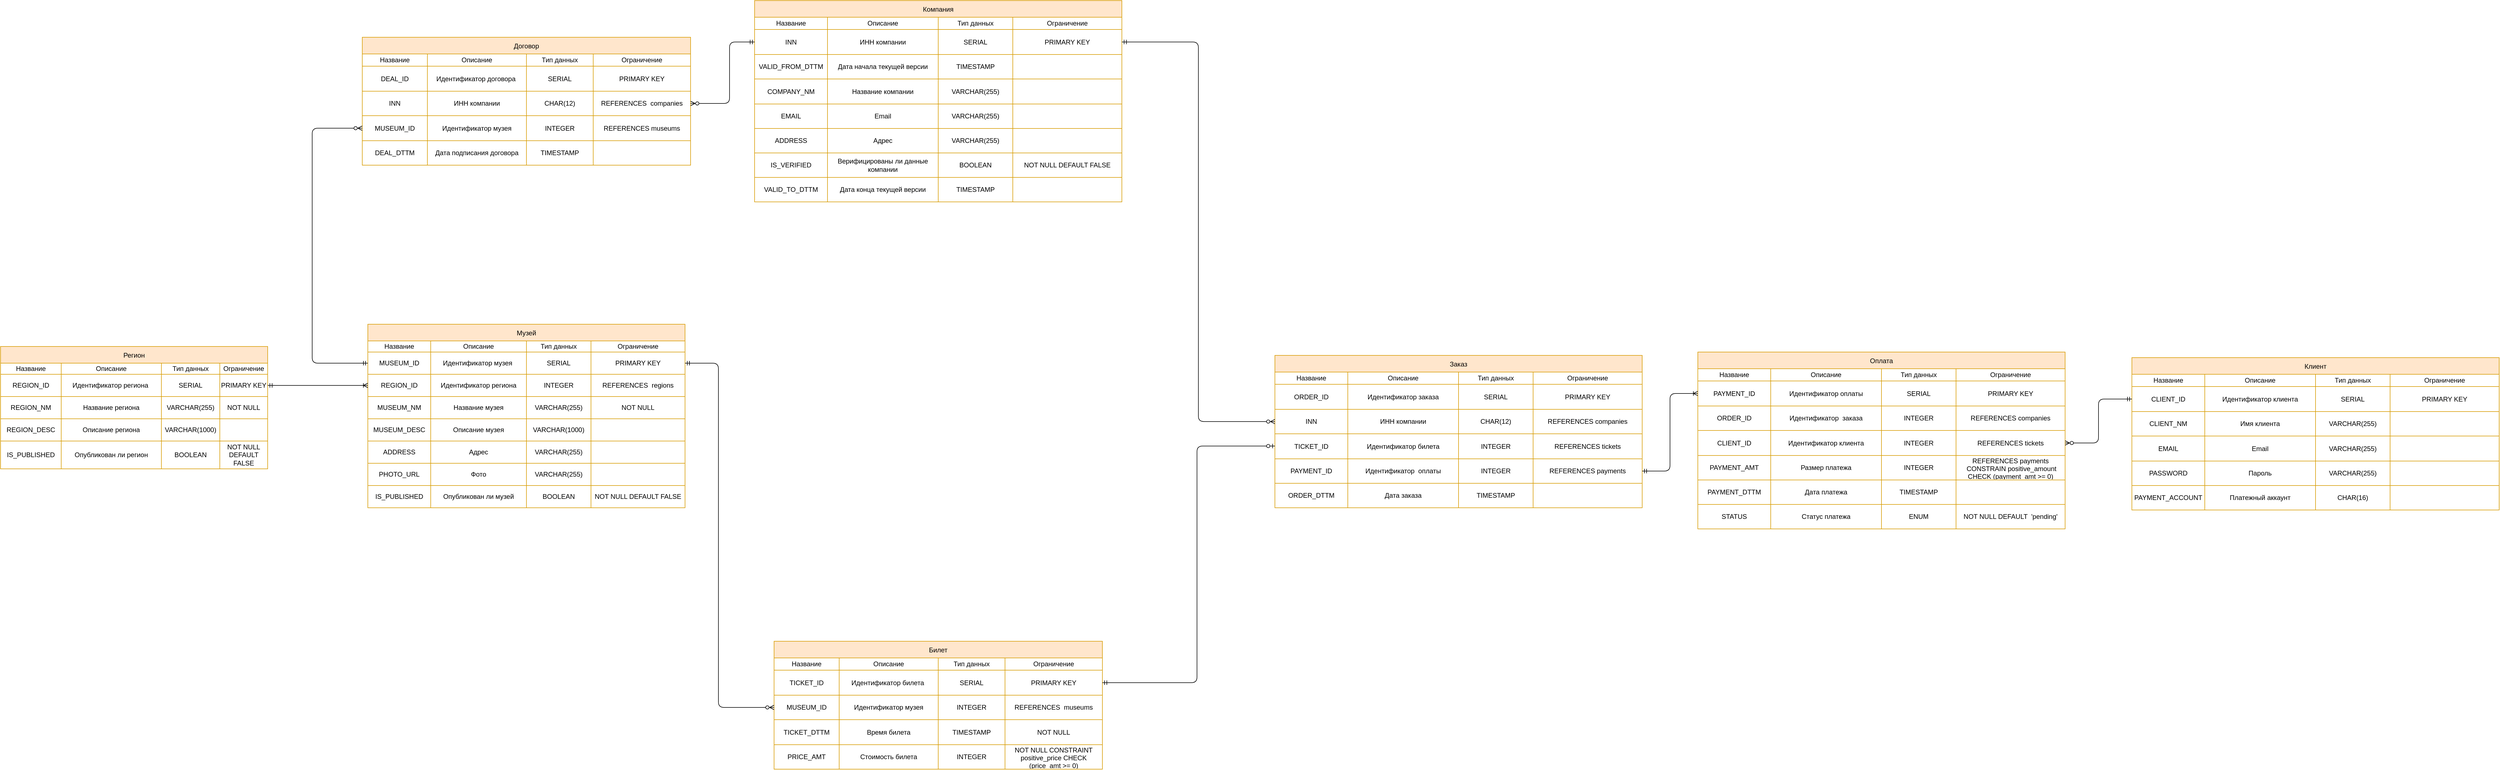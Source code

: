 <mxfile version="15.2.9" type="github">
  <diagram id="o0QO030AYa-Z26iIgUmp" name="Page-1">
    <mxGraphModel dx="3250" dy="1644" grid="1" gridSize="10" guides="1" tooltips="1" connect="1" arrows="1" fold="1" page="1" pageScale="1" pageWidth="850" pageHeight="1100" math="0" shadow="0">
      <root>
        <mxCell id="0" />
        <mxCell id="1" parent="0" />
        <mxCell id="dN4xW0M0NbgQwwogxyiH-193" value="Регион" style="shape=table;startSize=30;container=1;collapsible=0;childLayout=tableLayout;fillColor=#ffe6cc;strokeColor=#d79b00;" parent="1" vertex="1">
          <mxGeometry x="-680" y="1380" width="480" height="220" as="geometry" />
        </mxCell>
        <mxCell id="dN4xW0M0NbgQwwogxyiH-194" value="" style="shape=partialRectangle;collapsible=0;dropTarget=0;pointerEvents=0;fillColor=none;top=0;left=0;bottom=0;right=0;points=[[0,0.5],[1,0.5]];portConstraint=eastwest;" parent="dN4xW0M0NbgQwwogxyiH-193" vertex="1">
          <mxGeometry y="30" width="480" height="20" as="geometry" />
        </mxCell>
        <mxCell id="dN4xW0M0NbgQwwogxyiH-195" value="Название" style="shape=partialRectangle;html=1;whiteSpace=wrap;connectable=0;overflow=hidden;fillColor=none;top=0;left=0;bottom=0;right=0;pointerEvents=1;" parent="dN4xW0M0NbgQwwogxyiH-194" vertex="1">
          <mxGeometry width="109" height="20" as="geometry">
            <mxRectangle width="109" height="20" as="alternateBounds" />
          </mxGeometry>
        </mxCell>
        <mxCell id="dN4xW0M0NbgQwwogxyiH-196" value="Описание" style="shape=partialRectangle;html=1;whiteSpace=wrap;connectable=0;overflow=hidden;fillColor=none;top=0;left=0;bottom=0;right=0;pointerEvents=1;" parent="dN4xW0M0NbgQwwogxyiH-194" vertex="1">
          <mxGeometry x="109" width="180" height="20" as="geometry">
            <mxRectangle width="180" height="20" as="alternateBounds" />
          </mxGeometry>
        </mxCell>
        <mxCell id="dN4xW0M0NbgQwwogxyiH-197" value="Тип данных" style="shape=partialRectangle;html=1;whiteSpace=wrap;connectable=0;overflow=hidden;fillColor=none;top=0;left=0;bottom=0;right=0;pointerEvents=1;" parent="dN4xW0M0NbgQwwogxyiH-194" vertex="1">
          <mxGeometry x="289" width="105" height="20" as="geometry">
            <mxRectangle width="105" height="20" as="alternateBounds" />
          </mxGeometry>
        </mxCell>
        <mxCell id="dN4xW0M0NbgQwwogxyiH-198" value="Ограничение" style="shape=partialRectangle;html=1;whiteSpace=wrap;connectable=0;overflow=hidden;fillColor=none;top=0;left=0;bottom=0;right=0;pointerEvents=1;" parent="dN4xW0M0NbgQwwogxyiH-194" vertex="1">
          <mxGeometry x="394" width="86" height="20" as="geometry">
            <mxRectangle width="86" height="20" as="alternateBounds" />
          </mxGeometry>
        </mxCell>
        <mxCell id="dN4xW0M0NbgQwwogxyiH-199" value="" style="shape=partialRectangle;collapsible=0;dropTarget=0;pointerEvents=0;fillColor=none;top=0;left=0;bottom=0;right=0;points=[[0,0.5],[1,0.5]];portConstraint=eastwest;" parent="dN4xW0M0NbgQwwogxyiH-193" vertex="1">
          <mxGeometry y="50" width="480" height="40" as="geometry" />
        </mxCell>
        <mxCell id="dN4xW0M0NbgQwwogxyiH-200" value="REGION_ID" style="shape=partialRectangle;html=1;whiteSpace=wrap;connectable=0;overflow=hidden;fillColor=none;top=0;left=0;bottom=0;right=0;pointerEvents=1;" parent="dN4xW0M0NbgQwwogxyiH-199" vertex="1">
          <mxGeometry width="109" height="40" as="geometry">
            <mxRectangle width="109" height="40" as="alternateBounds" />
          </mxGeometry>
        </mxCell>
        <mxCell id="dN4xW0M0NbgQwwogxyiH-201" value="Идентификатор региона&amp;nbsp;" style="shape=partialRectangle;html=1;whiteSpace=wrap;connectable=0;overflow=hidden;fillColor=none;top=0;left=0;bottom=0;right=0;pointerEvents=1;" parent="dN4xW0M0NbgQwwogxyiH-199" vertex="1">
          <mxGeometry x="109" width="180" height="40" as="geometry">
            <mxRectangle width="180" height="40" as="alternateBounds" />
          </mxGeometry>
        </mxCell>
        <mxCell id="dN4xW0M0NbgQwwogxyiH-202" value="SERIAL" style="shape=partialRectangle;html=1;whiteSpace=wrap;connectable=0;overflow=hidden;fillColor=none;top=0;left=0;bottom=0;right=0;pointerEvents=1;" parent="dN4xW0M0NbgQwwogxyiH-199" vertex="1">
          <mxGeometry x="289" width="105" height="40" as="geometry">
            <mxRectangle width="105" height="40" as="alternateBounds" />
          </mxGeometry>
        </mxCell>
        <mxCell id="dN4xW0M0NbgQwwogxyiH-203" value="PRIMARY KEY" style="shape=partialRectangle;html=1;whiteSpace=wrap;connectable=0;overflow=hidden;fillColor=none;top=0;left=0;bottom=0;right=0;pointerEvents=1;" parent="dN4xW0M0NbgQwwogxyiH-199" vertex="1">
          <mxGeometry x="394" width="86" height="40" as="geometry">
            <mxRectangle width="86" height="40" as="alternateBounds" />
          </mxGeometry>
        </mxCell>
        <mxCell id="dN4xW0M0NbgQwwogxyiH-204" value="" style="shape=partialRectangle;collapsible=0;dropTarget=0;pointerEvents=0;fillColor=none;top=0;left=0;bottom=0;right=0;points=[[0,0.5],[1,0.5]];portConstraint=eastwest;" parent="dN4xW0M0NbgQwwogxyiH-193" vertex="1">
          <mxGeometry y="90" width="480" height="40" as="geometry" />
        </mxCell>
        <mxCell id="dN4xW0M0NbgQwwogxyiH-205" value="REGION_NM" style="shape=partialRectangle;html=1;whiteSpace=wrap;connectable=0;overflow=hidden;fillColor=none;top=0;left=0;bottom=0;right=0;pointerEvents=1;" parent="dN4xW0M0NbgQwwogxyiH-204" vertex="1">
          <mxGeometry width="109" height="40" as="geometry">
            <mxRectangle width="109" height="40" as="alternateBounds" />
          </mxGeometry>
        </mxCell>
        <mxCell id="dN4xW0M0NbgQwwogxyiH-206" value="Название региона" style="shape=partialRectangle;html=1;whiteSpace=wrap;connectable=0;overflow=hidden;fillColor=none;top=0;left=0;bottom=0;right=0;pointerEvents=1;" parent="dN4xW0M0NbgQwwogxyiH-204" vertex="1">
          <mxGeometry x="109" width="180" height="40" as="geometry">
            <mxRectangle width="180" height="40" as="alternateBounds" />
          </mxGeometry>
        </mxCell>
        <mxCell id="dN4xW0M0NbgQwwogxyiH-207" value="VARCHAR(255)" style="shape=partialRectangle;html=1;whiteSpace=wrap;connectable=0;overflow=hidden;fillColor=none;top=0;left=0;bottom=0;right=0;pointerEvents=1;" parent="dN4xW0M0NbgQwwogxyiH-204" vertex="1">
          <mxGeometry x="289" width="105" height="40" as="geometry">
            <mxRectangle width="105" height="40" as="alternateBounds" />
          </mxGeometry>
        </mxCell>
        <mxCell id="dN4xW0M0NbgQwwogxyiH-208" value="NOT NULL" style="shape=partialRectangle;html=1;whiteSpace=wrap;connectable=0;overflow=hidden;fillColor=none;top=0;left=0;bottom=0;right=0;pointerEvents=1;" parent="dN4xW0M0NbgQwwogxyiH-204" vertex="1">
          <mxGeometry x="394" width="86" height="40" as="geometry">
            <mxRectangle width="86" height="40" as="alternateBounds" />
          </mxGeometry>
        </mxCell>
        <mxCell id="dN4xW0M0NbgQwwogxyiH-209" value="" style="shape=partialRectangle;collapsible=0;dropTarget=0;pointerEvents=0;fillColor=none;top=0;left=0;bottom=0;right=0;points=[[0,0.5],[1,0.5]];portConstraint=eastwest;" parent="dN4xW0M0NbgQwwogxyiH-193" vertex="1">
          <mxGeometry y="130" width="480" height="40" as="geometry" />
        </mxCell>
        <mxCell id="dN4xW0M0NbgQwwogxyiH-210" value="REGION_DESC" style="shape=partialRectangle;html=1;whiteSpace=wrap;connectable=0;overflow=hidden;fillColor=none;top=0;left=0;bottom=0;right=0;pointerEvents=1;" parent="dN4xW0M0NbgQwwogxyiH-209" vertex="1">
          <mxGeometry width="109" height="40" as="geometry">
            <mxRectangle width="109" height="40" as="alternateBounds" />
          </mxGeometry>
        </mxCell>
        <mxCell id="dN4xW0M0NbgQwwogxyiH-211" value="Описание региона" style="shape=partialRectangle;html=1;whiteSpace=wrap;connectable=0;overflow=hidden;fillColor=none;top=0;left=0;bottom=0;right=0;pointerEvents=1;" parent="dN4xW0M0NbgQwwogxyiH-209" vertex="1">
          <mxGeometry x="109" width="180" height="40" as="geometry">
            <mxRectangle width="180" height="40" as="alternateBounds" />
          </mxGeometry>
        </mxCell>
        <mxCell id="dN4xW0M0NbgQwwogxyiH-212" value="VARCHAR(1000)" style="shape=partialRectangle;html=1;whiteSpace=wrap;connectable=0;overflow=hidden;fillColor=none;top=0;left=0;bottom=0;right=0;pointerEvents=1;" parent="dN4xW0M0NbgQwwogxyiH-209" vertex="1">
          <mxGeometry x="289" width="105" height="40" as="geometry">
            <mxRectangle width="105" height="40" as="alternateBounds" />
          </mxGeometry>
        </mxCell>
        <mxCell id="dN4xW0M0NbgQwwogxyiH-213" value="" style="shape=partialRectangle;html=1;whiteSpace=wrap;connectable=0;overflow=hidden;fillColor=none;top=0;left=0;bottom=0;right=0;pointerEvents=1;" parent="dN4xW0M0NbgQwwogxyiH-209" vertex="1">
          <mxGeometry x="394" width="86" height="40" as="geometry">
            <mxRectangle width="86" height="40" as="alternateBounds" />
          </mxGeometry>
        </mxCell>
        <mxCell id="dN4xW0M0NbgQwwogxyiH-214" value="" style="shape=partialRectangle;collapsible=0;dropTarget=0;pointerEvents=0;fillColor=none;top=0;left=0;bottom=0;right=0;points=[[0,0.5],[1,0.5]];portConstraint=eastwest;" parent="dN4xW0M0NbgQwwogxyiH-193" vertex="1">
          <mxGeometry y="170" width="480" height="50" as="geometry" />
        </mxCell>
        <mxCell id="dN4xW0M0NbgQwwogxyiH-215" value="IS_PUBLISHED" style="shape=partialRectangle;html=1;whiteSpace=wrap;connectable=0;overflow=hidden;fillColor=none;top=0;left=0;bottom=0;right=0;pointerEvents=1;" parent="dN4xW0M0NbgQwwogxyiH-214" vertex="1">
          <mxGeometry width="109" height="50" as="geometry">
            <mxRectangle width="109" height="50" as="alternateBounds" />
          </mxGeometry>
        </mxCell>
        <mxCell id="dN4xW0M0NbgQwwogxyiH-216" value="Опубликован ли регион" style="shape=partialRectangle;html=1;whiteSpace=wrap;connectable=0;overflow=hidden;fillColor=none;top=0;left=0;bottom=0;right=0;pointerEvents=1;" parent="dN4xW0M0NbgQwwogxyiH-214" vertex="1">
          <mxGeometry x="109" width="180" height="50" as="geometry">
            <mxRectangle width="180" height="50" as="alternateBounds" />
          </mxGeometry>
        </mxCell>
        <mxCell id="dN4xW0M0NbgQwwogxyiH-217" value="BOOLEAN" style="shape=partialRectangle;html=1;whiteSpace=wrap;connectable=0;overflow=hidden;fillColor=none;top=0;left=0;bottom=0;right=0;pointerEvents=1;" parent="dN4xW0M0NbgQwwogxyiH-214" vertex="1">
          <mxGeometry x="289" width="105" height="50" as="geometry">
            <mxRectangle width="105" height="50" as="alternateBounds" />
          </mxGeometry>
        </mxCell>
        <mxCell id="dN4xW0M0NbgQwwogxyiH-218" value="NOT NULL DEFAULT FALSE" style="shape=partialRectangle;html=1;whiteSpace=wrap;connectable=0;overflow=hidden;fillColor=none;top=0;left=0;bottom=0;right=0;pointerEvents=1;" parent="dN4xW0M0NbgQwwogxyiH-214" vertex="1">
          <mxGeometry x="394" width="86" height="50" as="geometry">
            <mxRectangle width="86" height="50" as="alternateBounds" />
          </mxGeometry>
        </mxCell>
        <mxCell id="dN4xW0M0NbgQwwogxyiH-219" value="Музей" style="shape=table;startSize=30;container=1;collapsible=0;childLayout=tableLayout;fillColor=#ffe6cc;strokeColor=#d79b00;" parent="1" vertex="1">
          <mxGeometry x="-20" y="1340" width="570" height="330" as="geometry" />
        </mxCell>
        <mxCell id="dN4xW0M0NbgQwwogxyiH-220" value="" style="shape=partialRectangle;collapsible=0;dropTarget=0;pointerEvents=0;fillColor=none;top=0;left=0;bottom=0;right=0;points=[[0,0.5],[1,0.5]];portConstraint=eastwest;" parent="dN4xW0M0NbgQwwogxyiH-219" vertex="1">
          <mxGeometry y="30" width="570" height="20" as="geometry" />
        </mxCell>
        <mxCell id="dN4xW0M0NbgQwwogxyiH-221" value="Название" style="shape=partialRectangle;html=1;whiteSpace=wrap;connectable=0;overflow=hidden;fillColor=none;top=0;left=0;bottom=0;right=0;pointerEvents=1;" parent="dN4xW0M0NbgQwwogxyiH-220" vertex="1">
          <mxGeometry width="113" height="20" as="geometry">
            <mxRectangle width="113" height="20" as="alternateBounds" />
          </mxGeometry>
        </mxCell>
        <mxCell id="dN4xW0M0NbgQwwogxyiH-222" value="Описание" style="shape=partialRectangle;html=1;whiteSpace=wrap;connectable=0;overflow=hidden;fillColor=none;top=0;left=0;bottom=0;right=0;pointerEvents=1;" parent="dN4xW0M0NbgQwwogxyiH-220" vertex="1">
          <mxGeometry x="113" width="172" height="20" as="geometry">
            <mxRectangle width="172" height="20" as="alternateBounds" />
          </mxGeometry>
        </mxCell>
        <mxCell id="dN4xW0M0NbgQwwogxyiH-223" value="Тип данных" style="shape=partialRectangle;html=1;whiteSpace=wrap;connectable=0;overflow=hidden;fillColor=none;top=0;left=0;bottom=0;right=0;pointerEvents=1;" parent="dN4xW0M0NbgQwwogxyiH-220" vertex="1">
          <mxGeometry x="285" width="116" height="20" as="geometry">
            <mxRectangle width="116" height="20" as="alternateBounds" />
          </mxGeometry>
        </mxCell>
        <mxCell id="dN4xW0M0NbgQwwogxyiH-224" value="Ограничение" style="shape=partialRectangle;html=1;whiteSpace=wrap;connectable=0;overflow=hidden;fillColor=none;top=0;left=0;bottom=0;right=0;pointerEvents=1;" parent="dN4xW0M0NbgQwwogxyiH-220" vertex="1">
          <mxGeometry x="401" width="169" height="20" as="geometry">
            <mxRectangle width="169" height="20" as="alternateBounds" />
          </mxGeometry>
        </mxCell>
        <mxCell id="dN4xW0M0NbgQwwogxyiH-225" value="" style="shape=partialRectangle;collapsible=0;dropTarget=0;pointerEvents=0;fillColor=none;top=0;left=0;bottom=0;right=0;points=[[0,0.5],[1,0.5]];portConstraint=eastwest;" parent="dN4xW0M0NbgQwwogxyiH-219" vertex="1">
          <mxGeometry y="50" width="570" height="40" as="geometry" />
        </mxCell>
        <mxCell id="dN4xW0M0NbgQwwogxyiH-226" value="MUSEUM_ID" style="shape=partialRectangle;html=1;whiteSpace=wrap;connectable=0;overflow=hidden;fillColor=none;top=0;left=0;bottom=0;right=0;pointerEvents=1;" parent="dN4xW0M0NbgQwwogxyiH-225" vertex="1">
          <mxGeometry width="113" height="40" as="geometry">
            <mxRectangle width="113" height="40" as="alternateBounds" />
          </mxGeometry>
        </mxCell>
        <mxCell id="dN4xW0M0NbgQwwogxyiH-227" value="Идентификатор музея&amp;nbsp;" style="shape=partialRectangle;html=1;whiteSpace=wrap;connectable=0;overflow=hidden;fillColor=none;top=0;left=0;bottom=0;right=0;pointerEvents=1;" parent="dN4xW0M0NbgQwwogxyiH-225" vertex="1">
          <mxGeometry x="113" width="172" height="40" as="geometry">
            <mxRectangle width="172" height="40" as="alternateBounds" />
          </mxGeometry>
        </mxCell>
        <mxCell id="dN4xW0M0NbgQwwogxyiH-228" value="SERIAL" style="shape=partialRectangle;html=1;whiteSpace=wrap;connectable=0;overflow=hidden;fillColor=none;top=0;left=0;bottom=0;right=0;pointerEvents=1;" parent="dN4xW0M0NbgQwwogxyiH-225" vertex="1">
          <mxGeometry x="285" width="116" height="40" as="geometry">
            <mxRectangle width="116" height="40" as="alternateBounds" />
          </mxGeometry>
        </mxCell>
        <mxCell id="dN4xW0M0NbgQwwogxyiH-229" value="PRIMARY KEY" style="shape=partialRectangle;html=1;whiteSpace=wrap;connectable=0;overflow=hidden;fillColor=none;top=0;left=0;bottom=0;right=0;pointerEvents=1;" parent="dN4xW0M0NbgQwwogxyiH-225" vertex="1">
          <mxGeometry x="401" width="169" height="40" as="geometry">
            <mxRectangle width="169" height="40" as="alternateBounds" />
          </mxGeometry>
        </mxCell>
        <mxCell id="dN4xW0M0NbgQwwogxyiH-230" value="" style="shape=partialRectangle;collapsible=0;dropTarget=0;pointerEvents=0;fillColor=none;top=0;left=0;bottom=0;right=0;points=[[0,0.5],[1,0.5]];portConstraint=eastwest;" parent="dN4xW0M0NbgQwwogxyiH-219" vertex="1">
          <mxGeometry y="90" width="570" height="40" as="geometry" />
        </mxCell>
        <mxCell id="dN4xW0M0NbgQwwogxyiH-231" value="REGION_ID" style="shape=partialRectangle;html=1;whiteSpace=wrap;connectable=0;overflow=hidden;fillColor=none;top=0;left=0;bottom=0;right=0;pointerEvents=1;" parent="dN4xW0M0NbgQwwogxyiH-230" vertex="1">
          <mxGeometry width="113" height="40" as="geometry">
            <mxRectangle width="113" height="40" as="alternateBounds" />
          </mxGeometry>
        </mxCell>
        <mxCell id="dN4xW0M0NbgQwwogxyiH-232" value="Идентификатор региона" style="shape=partialRectangle;html=1;whiteSpace=wrap;connectable=0;overflow=hidden;fillColor=none;top=0;left=0;bottom=0;right=0;pointerEvents=1;" parent="dN4xW0M0NbgQwwogxyiH-230" vertex="1">
          <mxGeometry x="113" width="172" height="40" as="geometry">
            <mxRectangle width="172" height="40" as="alternateBounds" />
          </mxGeometry>
        </mxCell>
        <mxCell id="dN4xW0M0NbgQwwogxyiH-233" value="INTEGER" style="shape=partialRectangle;html=1;whiteSpace=wrap;connectable=0;overflow=hidden;fillColor=none;top=0;left=0;bottom=0;right=0;pointerEvents=1;" parent="dN4xW0M0NbgQwwogxyiH-230" vertex="1">
          <mxGeometry x="285" width="116" height="40" as="geometry">
            <mxRectangle width="116" height="40" as="alternateBounds" />
          </mxGeometry>
        </mxCell>
        <mxCell id="dN4xW0M0NbgQwwogxyiH-234" value="REFERENCES &amp;nbsp;regions" style="shape=partialRectangle;html=1;whiteSpace=wrap;connectable=0;overflow=hidden;fillColor=none;top=0;left=0;bottom=0;right=0;pointerEvents=1;" parent="dN4xW0M0NbgQwwogxyiH-230" vertex="1">
          <mxGeometry x="401" width="169" height="40" as="geometry">
            <mxRectangle width="169" height="40" as="alternateBounds" />
          </mxGeometry>
        </mxCell>
        <mxCell id="dN4xW0M0NbgQwwogxyiH-235" value="" style="shape=partialRectangle;collapsible=0;dropTarget=0;pointerEvents=0;fillColor=none;top=0;left=0;bottom=0;right=0;points=[[0,0.5],[1,0.5]];portConstraint=eastwest;" parent="dN4xW0M0NbgQwwogxyiH-219" vertex="1">
          <mxGeometry y="130" width="570" height="40" as="geometry" />
        </mxCell>
        <mxCell id="dN4xW0M0NbgQwwogxyiH-236" value="MUSEUM_NM" style="shape=partialRectangle;html=1;whiteSpace=wrap;connectable=0;overflow=hidden;fillColor=none;top=0;left=0;bottom=0;right=0;pointerEvents=1;" parent="dN4xW0M0NbgQwwogxyiH-235" vertex="1">
          <mxGeometry width="113" height="40" as="geometry">
            <mxRectangle width="113" height="40" as="alternateBounds" />
          </mxGeometry>
        </mxCell>
        <mxCell id="dN4xW0M0NbgQwwogxyiH-237" value="Название музея" style="shape=partialRectangle;html=1;whiteSpace=wrap;connectable=0;overflow=hidden;fillColor=none;top=0;left=0;bottom=0;right=0;pointerEvents=1;" parent="dN4xW0M0NbgQwwogxyiH-235" vertex="1">
          <mxGeometry x="113" width="172" height="40" as="geometry">
            <mxRectangle width="172" height="40" as="alternateBounds" />
          </mxGeometry>
        </mxCell>
        <mxCell id="dN4xW0M0NbgQwwogxyiH-238" value="VARCHAR(255)" style="shape=partialRectangle;html=1;whiteSpace=wrap;connectable=0;overflow=hidden;fillColor=none;top=0;left=0;bottom=0;right=0;pointerEvents=1;" parent="dN4xW0M0NbgQwwogxyiH-235" vertex="1">
          <mxGeometry x="285" width="116" height="40" as="geometry">
            <mxRectangle width="116" height="40" as="alternateBounds" />
          </mxGeometry>
        </mxCell>
        <mxCell id="dN4xW0M0NbgQwwogxyiH-239" value="NOT NULL" style="shape=partialRectangle;html=1;whiteSpace=wrap;connectable=0;overflow=hidden;fillColor=none;top=0;left=0;bottom=0;right=0;pointerEvents=1;" parent="dN4xW0M0NbgQwwogxyiH-235" vertex="1">
          <mxGeometry x="401" width="169" height="40" as="geometry">
            <mxRectangle width="169" height="40" as="alternateBounds" />
          </mxGeometry>
        </mxCell>
        <mxCell id="dN4xW0M0NbgQwwogxyiH-240" value="" style="shape=partialRectangle;collapsible=0;dropTarget=0;pointerEvents=0;fillColor=none;top=0;left=0;bottom=0;right=0;points=[[0,0.5],[1,0.5]];portConstraint=eastwest;" parent="dN4xW0M0NbgQwwogxyiH-219" vertex="1">
          <mxGeometry y="170" width="570" height="40" as="geometry" />
        </mxCell>
        <mxCell id="dN4xW0M0NbgQwwogxyiH-241" value="MUSEUM_DESC" style="shape=partialRectangle;html=1;whiteSpace=wrap;connectable=0;overflow=hidden;fillColor=none;top=0;left=0;bottom=0;right=0;pointerEvents=1;" parent="dN4xW0M0NbgQwwogxyiH-240" vertex="1">
          <mxGeometry width="113" height="40" as="geometry">
            <mxRectangle width="113" height="40" as="alternateBounds" />
          </mxGeometry>
        </mxCell>
        <mxCell id="dN4xW0M0NbgQwwogxyiH-242" value="Описание музея" style="shape=partialRectangle;html=1;whiteSpace=wrap;connectable=0;overflow=hidden;fillColor=none;top=0;left=0;bottom=0;right=0;pointerEvents=1;" parent="dN4xW0M0NbgQwwogxyiH-240" vertex="1">
          <mxGeometry x="113" width="172" height="40" as="geometry">
            <mxRectangle width="172" height="40" as="alternateBounds" />
          </mxGeometry>
        </mxCell>
        <mxCell id="dN4xW0M0NbgQwwogxyiH-243" value="VARCHAR(1000)" style="shape=partialRectangle;html=1;whiteSpace=wrap;connectable=0;overflow=hidden;fillColor=none;top=0;left=0;bottom=0;right=0;pointerEvents=1;" parent="dN4xW0M0NbgQwwogxyiH-240" vertex="1">
          <mxGeometry x="285" width="116" height="40" as="geometry">
            <mxRectangle width="116" height="40" as="alternateBounds" />
          </mxGeometry>
        </mxCell>
        <mxCell id="dN4xW0M0NbgQwwogxyiH-244" value="" style="shape=partialRectangle;html=1;whiteSpace=wrap;connectable=0;overflow=hidden;fillColor=none;top=0;left=0;bottom=0;right=0;pointerEvents=1;" parent="dN4xW0M0NbgQwwogxyiH-240" vertex="1">
          <mxGeometry x="401" width="169" height="40" as="geometry">
            <mxRectangle width="169" height="40" as="alternateBounds" />
          </mxGeometry>
        </mxCell>
        <mxCell id="dN4xW0M0NbgQwwogxyiH-245" style="shape=partialRectangle;collapsible=0;dropTarget=0;pointerEvents=0;fillColor=none;top=0;left=0;bottom=0;right=0;points=[[0,0.5],[1,0.5]];portConstraint=eastwest;" parent="dN4xW0M0NbgQwwogxyiH-219" vertex="1">
          <mxGeometry y="210" width="570" height="40" as="geometry" />
        </mxCell>
        <mxCell id="dN4xW0M0NbgQwwogxyiH-246" value="ADDRESS" style="shape=partialRectangle;html=1;whiteSpace=wrap;connectable=0;overflow=hidden;fillColor=none;top=0;left=0;bottom=0;right=0;pointerEvents=1;" parent="dN4xW0M0NbgQwwogxyiH-245" vertex="1">
          <mxGeometry width="113" height="40" as="geometry">
            <mxRectangle width="113" height="40" as="alternateBounds" />
          </mxGeometry>
        </mxCell>
        <mxCell id="dN4xW0M0NbgQwwogxyiH-247" value="Адрес" style="shape=partialRectangle;html=1;whiteSpace=wrap;connectable=0;overflow=hidden;fillColor=none;top=0;left=0;bottom=0;right=0;pointerEvents=1;" parent="dN4xW0M0NbgQwwogxyiH-245" vertex="1">
          <mxGeometry x="113" width="172" height="40" as="geometry">
            <mxRectangle width="172" height="40" as="alternateBounds" />
          </mxGeometry>
        </mxCell>
        <mxCell id="dN4xW0M0NbgQwwogxyiH-248" value="VARCHAR(255)" style="shape=partialRectangle;html=1;whiteSpace=wrap;connectable=0;overflow=hidden;fillColor=none;top=0;left=0;bottom=0;right=0;pointerEvents=1;" parent="dN4xW0M0NbgQwwogxyiH-245" vertex="1">
          <mxGeometry x="285" width="116" height="40" as="geometry">
            <mxRectangle width="116" height="40" as="alternateBounds" />
          </mxGeometry>
        </mxCell>
        <mxCell id="dN4xW0M0NbgQwwogxyiH-249" style="shape=partialRectangle;html=1;whiteSpace=wrap;connectable=0;overflow=hidden;fillColor=none;top=0;left=0;bottom=0;right=0;pointerEvents=1;" parent="dN4xW0M0NbgQwwogxyiH-245" vertex="1">
          <mxGeometry x="401" width="169" height="40" as="geometry">
            <mxRectangle width="169" height="40" as="alternateBounds" />
          </mxGeometry>
        </mxCell>
        <mxCell id="dN4xW0M0NbgQwwogxyiH-250" style="shape=partialRectangle;collapsible=0;dropTarget=0;pointerEvents=0;fillColor=none;top=0;left=0;bottom=0;right=0;points=[[0,0.5],[1,0.5]];portConstraint=eastwest;" parent="dN4xW0M0NbgQwwogxyiH-219" vertex="1">
          <mxGeometry y="250" width="570" height="40" as="geometry" />
        </mxCell>
        <mxCell id="dN4xW0M0NbgQwwogxyiH-251" value="PHOTO_URL" style="shape=partialRectangle;html=1;whiteSpace=wrap;connectable=0;overflow=hidden;fillColor=none;top=0;left=0;bottom=0;right=0;pointerEvents=1;" parent="dN4xW0M0NbgQwwogxyiH-250" vertex="1">
          <mxGeometry width="113" height="40" as="geometry">
            <mxRectangle width="113" height="40" as="alternateBounds" />
          </mxGeometry>
        </mxCell>
        <mxCell id="dN4xW0M0NbgQwwogxyiH-252" value="Фото" style="shape=partialRectangle;html=1;whiteSpace=wrap;connectable=0;overflow=hidden;fillColor=none;top=0;left=0;bottom=0;right=0;pointerEvents=1;" parent="dN4xW0M0NbgQwwogxyiH-250" vertex="1">
          <mxGeometry x="113" width="172" height="40" as="geometry">
            <mxRectangle width="172" height="40" as="alternateBounds" />
          </mxGeometry>
        </mxCell>
        <mxCell id="dN4xW0M0NbgQwwogxyiH-253" value="VARCHAR(255)" style="shape=partialRectangle;html=1;whiteSpace=wrap;connectable=0;overflow=hidden;fillColor=none;top=0;left=0;bottom=0;right=0;pointerEvents=1;" parent="dN4xW0M0NbgQwwogxyiH-250" vertex="1">
          <mxGeometry x="285" width="116" height="40" as="geometry">
            <mxRectangle width="116" height="40" as="alternateBounds" />
          </mxGeometry>
        </mxCell>
        <mxCell id="dN4xW0M0NbgQwwogxyiH-254" style="shape=partialRectangle;html=1;whiteSpace=wrap;connectable=0;overflow=hidden;fillColor=none;top=0;left=0;bottom=0;right=0;pointerEvents=1;" parent="dN4xW0M0NbgQwwogxyiH-250" vertex="1">
          <mxGeometry x="401" width="169" height="40" as="geometry">
            <mxRectangle width="169" height="40" as="alternateBounds" />
          </mxGeometry>
        </mxCell>
        <mxCell id="dN4xW0M0NbgQwwogxyiH-255" style="shape=partialRectangle;collapsible=0;dropTarget=0;pointerEvents=0;fillColor=none;top=0;left=0;bottom=0;right=0;points=[[0,0.5],[1,0.5]];portConstraint=eastwest;" parent="dN4xW0M0NbgQwwogxyiH-219" vertex="1">
          <mxGeometry y="290" width="570" height="40" as="geometry" />
        </mxCell>
        <mxCell id="dN4xW0M0NbgQwwogxyiH-256" value="IS_PUBLISHED" style="shape=partialRectangle;html=1;whiteSpace=wrap;connectable=0;overflow=hidden;fillColor=none;top=0;left=0;bottom=0;right=0;pointerEvents=1;" parent="dN4xW0M0NbgQwwogxyiH-255" vertex="1">
          <mxGeometry width="113" height="40" as="geometry">
            <mxRectangle width="113" height="40" as="alternateBounds" />
          </mxGeometry>
        </mxCell>
        <mxCell id="dN4xW0M0NbgQwwogxyiH-257" value="Опубликован ли музей" style="shape=partialRectangle;html=1;whiteSpace=wrap;connectable=0;overflow=hidden;fillColor=none;top=0;left=0;bottom=0;right=0;pointerEvents=1;" parent="dN4xW0M0NbgQwwogxyiH-255" vertex="1">
          <mxGeometry x="113" width="172" height="40" as="geometry">
            <mxRectangle width="172" height="40" as="alternateBounds" />
          </mxGeometry>
        </mxCell>
        <mxCell id="dN4xW0M0NbgQwwogxyiH-258" value="BOOLEAN" style="shape=partialRectangle;html=1;whiteSpace=wrap;connectable=0;overflow=hidden;fillColor=none;top=0;left=0;bottom=0;right=0;pointerEvents=1;" parent="dN4xW0M0NbgQwwogxyiH-255" vertex="1">
          <mxGeometry x="285" width="116" height="40" as="geometry">
            <mxRectangle width="116" height="40" as="alternateBounds" />
          </mxGeometry>
        </mxCell>
        <mxCell id="dN4xW0M0NbgQwwogxyiH-259" value="NOT NULL DEFAULT FALSE" style="shape=partialRectangle;html=1;whiteSpace=wrap;connectable=0;overflow=hidden;fillColor=none;top=0;left=0;bottom=0;right=0;pointerEvents=1;" parent="dN4xW0M0NbgQwwogxyiH-255" vertex="1">
          <mxGeometry x="401" width="169" height="40" as="geometry">
            <mxRectangle width="169" height="40" as="alternateBounds" />
          </mxGeometry>
        </mxCell>
        <mxCell id="dN4xW0M0NbgQwwogxyiH-260" value="" style="edgeStyle=orthogonalEdgeStyle;fontSize=12;html=1;endArrow=ERoneToMany;startArrow=ERmandOne;" parent="1" source="dN4xW0M0NbgQwwogxyiH-199" target="dN4xW0M0NbgQwwogxyiH-230" edge="1">
          <mxGeometry width="100" height="100" relative="1" as="geometry">
            <mxPoint x="-40" y="1100" as="sourcePoint" />
            <mxPoint x="80" y="1080" as="targetPoint" />
          </mxGeometry>
        </mxCell>
        <mxCell id="dN4xW0M0NbgQwwogxyiH-261" value="Билет" style="shape=table;startSize=30;container=1;collapsible=0;childLayout=tableLayout;fillColor=#ffe6cc;strokeColor=#d79b00;" parent="1" vertex="1">
          <mxGeometry x="710" y="1910" width="590" height="230" as="geometry" />
        </mxCell>
        <mxCell id="dN4xW0M0NbgQwwogxyiH-262" value="" style="shape=partialRectangle;collapsible=0;dropTarget=0;pointerEvents=0;fillColor=none;top=0;left=0;bottom=0;right=0;points=[[0,0.5],[1,0.5]];portConstraint=eastwest;" parent="dN4xW0M0NbgQwwogxyiH-261" vertex="1">
          <mxGeometry y="30" width="590" height="22" as="geometry" />
        </mxCell>
        <mxCell id="dN4xW0M0NbgQwwogxyiH-263" value="Название" style="shape=partialRectangle;html=1;whiteSpace=wrap;connectable=0;overflow=hidden;fillColor=none;top=0;left=0;bottom=0;right=0;pointerEvents=1;" parent="dN4xW0M0NbgQwwogxyiH-262" vertex="1">
          <mxGeometry width="117" height="22" as="geometry">
            <mxRectangle width="117" height="22" as="alternateBounds" />
          </mxGeometry>
        </mxCell>
        <mxCell id="dN4xW0M0NbgQwwogxyiH-264" value="Описание" style="shape=partialRectangle;html=1;whiteSpace=wrap;connectable=0;overflow=hidden;fillColor=none;top=0;left=0;bottom=0;right=0;pointerEvents=1;" parent="dN4xW0M0NbgQwwogxyiH-262" vertex="1">
          <mxGeometry x="117" width="178" height="22" as="geometry">
            <mxRectangle width="178" height="22" as="alternateBounds" />
          </mxGeometry>
        </mxCell>
        <mxCell id="dN4xW0M0NbgQwwogxyiH-265" value="Тип данных" style="shape=partialRectangle;html=1;whiteSpace=wrap;connectable=0;overflow=hidden;fillColor=none;top=0;left=0;bottom=0;right=0;pointerEvents=1;" parent="dN4xW0M0NbgQwwogxyiH-262" vertex="1">
          <mxGeometry x="295" width="120" height="22" as="geometry">
            <mxRectangle width="120" height="22" as="alternateBounds" />
          </mxGeometry>
        </mxCell>
        <mxCell id="dN4xW0M0NbgQwwogxyiH-266" value="Ограничение" style="shape=partialRectangle;html=1;whiteSpace=wrap;connectable=0;overflow=hidden;fillColor=none;top=0;left=0;bottom=0;right=0;pointerEvents=1;" parent="dN4xW0M0NbgQwwogxyiH-262" vertex="1">
          <mxGeometry x="415" width="175" height="22" as="geometry">
            <mxRectangle width="175" height="22" as="alternateBounds" />
          </mxGeometry>
        </mxCell>
        <mxCell id="dN4xW0M0NbgQwwogxyiH-267" value="" style="shape=partialRectangle;collapsible=0;dropTarget=0;pointerEvents=0;fillColor=none;top=0;left=0;bottom=0;right=0;points=[[0,0.5],[1,0.5]];portConstraint=eastwest;" parent="dN4xW0M0NbgQwwogxyiH-261" vertex="1">
          <mxGeometry y="52" width="590" height="45" as="geometry" />
        </mxCell>
        <mxCell id="dN4xW0M0NbgQwwogxyiH-268" value="TICKET_ID" style="shape=partialRectangle;html=1;whiteSpace=wrap;connectable=0;overflow=hidden;fillColor=none;top=0;left=0;bottom=0;right=0;pointerEvents=1;" parent="dN4xW0M0NbgQwwogxyiH-267" vertex="1">
          <mxGeometry width="117" height="45" as="geometry">
            <mxRectangle width="117" height="45" as="alternateBounds" />
          </mxGeometry>
        </mxCell>
        <mxCell id="dN4xW0M0NbgQwwogxyiH-269" value="Идентификатор билета&amp;nbsp;" style="shape=partialRectangle;html=1;whiteSpace=wrap;connectable=0;overflow=hidden;fillColor=none;top=0;left=0;bottom=0;right=0;pointerEvents=1;" parent="dN4xW0M0NbgQwwogxyiH-267" vertex="1">
          <mxGeometry x="117" width="178" height="45" as="geometry">
            <mxRectangle width="178" height="45" as="alternateBounds" />
          </mxGeometry>
        </mxCell>
        <mxCell id="dN4xW0M0NbgQwwogxyiH-270" value="SERIAL" style="shape=partialRectangle;html=1;whiteSpace=wrap;connectable=0;overflow=hidden;fillColor=none;top=0;left=0;bottom=0;right=0;pointerEvents=1;" parent="dN4xW0M0NbgQwwogxyiH-267" vertex="1">
          <mxGeometry x="295" width="120" height="45" as="geometry">
            <mxRectangle width="120" height="45" as="alternateBounds" />
          </mxGeometry>
        </mxCell>
        <mxCell id="dN4xW0M0NbgQwwogxyiH-271" value="PRIMARY KEY" style="shape=partialRectangle;html=1;whiteSpace=wrap;connectable=0;overflow=hidden;fillColor=none;top=0;left=0;bottom=0;right=0;pointerEvents=1;" parent="dN4xW0M0NbgQwwogxyiH-267" vertex="1">
          <mxGeometry x="415" width="175" height="45" as="geometry">
            <mxRectangle width="175" height="45" as="alternateBounds" />
          </mxGeometry>
        </mxCell>
        <mxCell id="dN4xW0M0NbgQwwogxyiH-272" value="" style="shape=partialRectangle;collapsible=0;dropTarget=0;pointerEvents=0;fillColor=none;top=0;left=0;bottom=0;right=0;points=[[0,0.5],[1,0.5]];portConstraint=eastwest;" parent="dN4xW0M0NbgQwwogxyiH-261" vertex="1">
          <mxGeometry y="97" width="590" height="44" as="geometry" />
        </mxCell>
        <mxCell id="dN4xW0M0NbgQwwogxyiH-273" value="MUSEUM_ID" style="shape=partialRectangle;html=1;whiteSpace=wrap;connectable=0;overflow=hidden;fillColor=none;top=0;left=0;bottom=0;right=0;pointerEvents=1;" parent="dN4xW0M0NbgQwwogxyiH-272" vertex="1">
          <mxGeometry width="117" height="44" as="geometry">
            <mxRectangle width="117" height="44" as="alternateBounds" />
          </mxGeometry>
        </mxCell>
        <mxCell id="dN4xW0M0NbgQwwogxyiH-274" value="Идентификатор музея" style="shape=partialRectangle;html=1;whiteSpace=wrap;connectable=0;overflow=hidden;fillColor=none;top=0;left=0;bottom=0;right=0;pointerEvents=1;" parent="dN4xW0M0NbgQwwogxyiH-272" vertex="1">
          <mxGeometry x="117" width="178" height="44" as="geometry">
            <mxRectangle width="178" height="44" as="alternateBounds" />
          </mxGeometry>
        </mxCell>
        <mxCell id="dN4xW0M0NbgQwwogxyiH-275" value="INTEGER" style="shape=partialRectangle;html=1;whiteSpace=wrap;connectable=0;overflow=hidden;fillColor=none;top=0;left=0;bottom=0;right=0;pointerEvents=1;" parent="dN4xW0M0NbgQwwogxyiH-272" vertex="1">
          <mxGeometry x="295" width="120" height="44" as="geometry">
            <mxRectangle width="120" height="44" as="alternateBounds" />
          </mxGeometry>
        </mxCell>
        <mxCell id="dN4xW0M0NbgQwwogxyiH-276" value="REFERENCES &amp;nbsp;museums" style="shape=partialRectangle;html=1;whiteSpace=wrap;connectable=0;overflow=hidden;fillColor=none;top=0;left=0;bottom=0;right=0;pointerEvents=1;" parent="dN4xW0M0NbgQwwogxyiH-272" vertex="1">
          <mxGeometry x="415" width="175" height="44" as="geometry">
            <mxRectangle width="175" height="44" as="alternateBounds" />
          </mxGeometry>
        </mxCell>
        <mxCell id="dN4xW0M0NbgQwwogxyiH-277" value="" style="shape=partialRectangle;collapsible=0;dropTarget=0;pointerEvents=0;fillColor=none;top=0;left=0;bottom=0;right=0;points=[[0,0.5],[1,0.5]];portConstraint=eastwest;" parent="dN4xW0M0NbgQwwogxyiH-261" vertex="1">
          <mxGeometry y="141" width="590" height="45" as="geometry" />
        </mxCell>
        <mxCell id="dN4xW0M0NbgQwwogxyiH-278" value="TICKET_DTTM" style="shape=partialRectangle;html=1;whiteSpace=wrap;connectable=0;overflow=hidden;fillColor=none;top=0;left=0;bottom=0;right=0;pointerEvents=1;" parent="dN4xW0M0NbgQwwogxyiH-277" vertex="1">
          <mxGeometry width="117" height="45" as="geometry">
            <mxRectangle width="117" height="45" as="alternateBounds" />
          </mxGeometry>
        </mxCell>
        <mxCell id="dN4xW0M0NbgQwwogxyiH-279" value="Время билета" style="shape=partialRectangle;html=1;whiteSpace=wrap;connectable=0;overflow=hidden;fillColor=none;top=0;left=0;bottom=0;right=0;pointerEvents=1;" parent="dN4xW0M0NbgQwwogxyiH-277" vertex="1">
          <mxGeometry x="117" width="178" height="45" as="geometry">
            <mxRectangle width="178" height="45" as="alternateBounds" />
          </mxGeometry>
        </mxCell>
        <mxCell id="dN4xW0M0NbgQwwogxyiH-280" value="TIMESTAMP" style="shape=partialRectangle;html=1;whiteSpace=wrap;connectable=0;overflow=hidden;fillColor=none;top=0;left=0;bottom=0;right=0;pointerEvents=1;" parent="dN4xW0M0NbgQwwogxyiH-277" vertex="1">
          <mxGeometry x="295" width="120" height="45" as="geometry">
            <mxRectangle width="120" height="45" as="alternateBounds" />
          </mxGeometry>
        </mxCell>
        <mxCell id="dN4xW0M0NbgQwwogxyiH-281" value="NOT NULL" style="shape=partialRectangle;html=1;whiteSpace=wrap;connectable=0;overflow=hidden;fillColor=none;top=0;left=0;bottom=0;right=0;pointerEvents=1;" parent="dN4xW0M0NbgQwwogxyiH-277" vertex="1">
          <mxGeometry x="415" width="175" height="45" as="geometry">
            <mxRectangle width="175" height="45" as="alternateBounds" />
          </mxGeometry>
        </mxCell>
        <mxCell id="dN4xW0M0NbgQwwogxyiH-282" value="" style="shape=partialRectangle;collapsible=0;dropTarget=0;pointerEvents=0;fillColor=none;top=0;left=0;bottom=0;right=0;points=[[0,0.5],[1,0.5]];portConstraint=eastwest;" parent="dN4xW0M0NbgQwwogxyiH-261" vertex="1">
          <mxGeometry y="186" width="590" height="44" as="geometry" />
        </mxCell>
        <mxCell id="dN4xW0M0NbgQwwogxyiH-283" value="PRICE_AMT" style="shape=partialRectangle;html=1;whiteSpace=wrap;connectable=0;overflow=hidden;fillColor=none;top=0;left=0;bottom=0;right=0;pointerEvents=1;" parent="dN4xW0M0NbgQwwogxyiH-282" vertex="1">
          <mxGeometry width="117" height="44" as="geometry">
            <mxRectangle width="117" height="44" as="alternateBounds" />
          </mxGeometry>
        </mxCell>
        <mxCell id="dN4xW0M0NbgQwwogxyiH-284" value="Стоимость билета" style="shape=partialRectangle;html=1;whiteSpace=wrap;connectable=0;overflow=hidden;fillColor=none;top=0;left=0;bottom=0;right=0;pointerEvents=1;" parent="dN4xW0M0NbgQwwogxyiH-282" vertex="1">
          <mxGeometry x="117" width="178" height="44" as="geometry">
            <mxRectangle width="178" height="44" as="alternateBounds" />
          </mxGeometry>
        </mxCell>
        <mxCell id="dN4xW0M0NbgQwwogxyiH-285" value="INTEGER" style="shape=partialRectangle;html=1;whiteSpace=wrap;connectable=0;overflow=hidden;fillColor=none;top=0;left=0;bottom=0;right=0;pointerEvents=1;" parent="dN4xW0M0NbgQwwogxyiH-282" vertex="1">
          <mxGeometry x="295" width="120" height="44" as="geometry">
            <mxRectangle width="120" height="44" as="alternateBounds" />
          </mxGeometry>
        </mxCell>
        <mxCell id="dN4xW0M0NbgQwwogxyiH-286" value="NOT NULL CONSTRAINT positive_price CHECK (price_amt &amp;gt;= 0)" style="shape=partialRectangle;html=1;whiteSpace=wrap;connectable=0;overflow=hidden;fillColor=none;top=0;left=0;bottom=0;right=0;pointerEvents=1;" parent="dN4xW0M0NbgQwwogxyiH-282" vertex="1">
          <mxGeometry x="415" width="175" height="44" as="geometry">
            <mxRectangle width="175" height="44" as="alternateBounds" />
          </mxGeometry>
        </mxCell>
        <mxCell id="dN4xW0M0NbgQwwogxyiH-304" value="Договор" style="shape=table;startSize=30;container=1;collapsible=0;childLayout=tableLayout;fillColor=#ffe6cc;strokeColor=#d79b00;" parent="1" vertex="1">
          <mxGeometry x="-30" y="824" width="590" height="230" as="geometry" />
        </mxCell>
        <mxCell id="dN4xW0M0NbgQwwogxyiH-305" value="" style="shape=partialRectangle;collapsible=0;dropTarget=0;pointerEvents=0;fillColor=none;top=0;left=0;bottom=0;right=0;points=[[0,0.5],[1,0.5]];portConstraint=eastwest;" parent="dN4xW0M0NbgQwwogxyiH-304" vertex="1">
          <mxGeometry y="30" width="590" height="22" as="geometry" />
        </mxCell>
        <mxCell id="dN4xW0M0NbgQwwogxyiH-306" value="Название" style="shape=partialRectangle;html=1;whiteSpace=wrap;connectable=0;overflow=hidden;fillColor=none;top=0;left=0;bottom=0;right=0;pointerEvents=1;" parent="dN4xW0M0NbgQwwogxyiH-305" vertex="1">
          <mxGeometry width="117" height="22" as="geometry">
            <mxRectangle width="117" height="22" as="alternateBounds" />
          </mxGeometry>
        </mxCell>
        <mxCell id="dN4xW0M0NbgQwwogxyiH-307" value="Описание" style="shape=partialRectangle;html=1;whiteSpace=wrap;connectable=0;overflow=hidden;fillColor=none;top=0;left=0;bottom=0;right=0;pointerEvents=1;" parent="dN4xW0M0NbgQwwogxyiH-305" vertex="1">
          <mxGeometry x="117" width="178" height="22" as="geometry">
            <mxRectangle width="178" height="22" as="alternateBounds" />
          </mxGeometry>
        </mxCell>
        <mxCell id="dN4xW0M0NbgQwwogxyiH-308" value="Тип данных" style="shape=partialRectangle;html=1;whiteSpace=wrap;connectable=0;overflow=hidden;fillColor=none;top=0;left=0;bottom=0;right=0;pointerEvents=1;" parent="dN4xW0M0NbgQwwogxyiH-305" vertex="1">
          <mxGeometry x="295" width="120" height="22" as="geometry">
            <mxRectangle width="120" height="22" as="alternateBounds" />
          </mxGeometry>
        </mxCell>
        <mxCell id="dN4xW0M0NbgQwwogxyiH-309" value="Ограничение" style="shape=partialRectangle;html=1;whiteSpace=wrap;connectable=0;overflow=hidden;fillColor=none;top=0;left=0;bottom=0;right=0;pointerEvents=1;" parent="dN4xW0M0NbgQwwogxyiH-305" vertex="1">
          <mxGeometry x="415" width="175" height="22" as="geometry">
            <mxRectangle width="175" height="22" as="alternateBounds" />
          </mxGeometry>
        </mxCell>
        <mxCell id="dN4xW0M0NbgQwwogxyiH-310" value="" style="shape=partialRectangle;collapsible=0;dropTarget=0;pointerEvents=0;fillColor=none;top=0;left=0;bottom=0;right=0;points=[[0,0.5],[1,0.5]];portConstraint=eastwest;" parent="dN4xW0M0NbgQwwogxyiH-304" vertex="1">
          <mxGeometry y="52" width="590" height="45" as="geometry" />
        </mxCell>
        <mxCell id="dN4xW0M0NbgQwwogxyiH-311" value="DEAL_ID" style="shape=partialRectangle;html=1;whiteSpace=wrap;connectable=0;overflow=hidden;fillColor=none;top=0;left=0;bottom=0;right=0;pointerEvents=1;" parent="dN4xW0M0NbgQwwogxyiH-310" vertex="1">
          <mxGeometry width="117" height="45" as="geometry">
            <mxRectangle width="117" height="45" as="alternateBounds" />
          </mxGeometry>
        </mxCell>
        <mxCell id="dN4xW0M0NbgQwwogxyiH-312" value="Идентификатор договора&amp;nbsp;" style="shape=partialRectangle;html=1;whiteSpace=wrap;connectable=0;overflow=hidden;fillColor=none;top=0;left=0;bottom=0;right=0;pointerEvents=1;" parent="dN4xW0M0NbgQwwogxyiH-310" vertex="1">
          <mxGeometry x="117" width="178" height="45" as="geometry">
            <mxRectangle width="178" height="45" as="alternateBounds" />
          </mxGeometry>
        </mxCell>
        <mxCell id="dN4xW0M0NbgQwwogxyiH-313" value="SERIAL" style="shape=partialRectangle;html=1;whiteSpace=wrap;connectable=0;overflow=hidden;fillColor=none;top=0;left=0;bottom=0;right=0;pointerEvents=1;" parent="dN4xW0M0NbgQwwogxyiH-310" vertex="1">
          <mxGeometry x="295" width="120" height="45" as="geometry">
            <mxRectangle width="120" height="45" as="alternateBounds" />
          </mxGeometry>
        </mxCell>
        <mxCell id="dN4xW0M0NbgQwwogxyiH-314" value="PRIMARY KEY" style="shape=partialRectangle;html=1;whiteSpace=wrap;connectable=0;overflow=hidden;fillColor=none;top=0;left=0;bottom=0;right=0;pointerEvents=1;" parent="dN4xW0M0NbgQwwogxyiH-310" vertex="1">
          <mxGeometry x="415" width="175" height="45" as="geometry">
            <mxRectangle width="175" height="45" as="alternateBounds" />
          </mxGeometry>
        </mxCell>
        <mxCell id="dN4xW0M0NbgQwwogxyiH-315" value="" style="shape=partialRectangle;collapsible=0;dropTarget=0;pointerEvents=0;fillColor=none;top=0;left=0;bottom=0;right=0;points=[[0,0.5],[1,0.5]];portConstraint=eastwest;" parent="dN4xW0M0NbgQwwogxyiH-304" vertex="1">
          <mxGeometry y="97" width="590" height="44" as="geometry" />
        </mxCell>
        <mxCell id="dN4xW0M0NbgQwwogxyiH-316" value="INN" style="shape=partialRectangle;html=1;whiteSpace=wrap;connectable=0;overflow=hidden;fillColor=none;top=0;left=0;bottom=0;right=0;pointerEvents=1;" parent="dN4xW0M0NbgQwwogxyiH-315" vertex="1">
          <mxGeometry width="117" height="44" as="geometry">
            <mxRectangle width="117" height="44" as="alternateBounds" />
          </mxGeometry>
        </mxCell>
        <mxCell id="dN4xW0M0NbgQwwogxyiH-317" value="ИНН компании" style="shape=partialRectangle;html=1;whiteSpace=wrap;connectable=0;overflow=hidden;fillColor=none;top=0;left=0;bottom=0;right=0;pointerEvents=1;" parent="dN4xW0M0NbgQwwogxyiH-315" vertex="1">
          <mxGeometry x="117" width="178" height="44" as="geometry">
            <mxRectangle width="178" height="44" as="alternateBounds" />
          </mxGeometry>
        </mxCell>
        <mxCell id="dN4xW0M0NbgQwwogxyiH-318" value="CHAR(12)" style="shape=partialRectangle;html=1;whiteSpace=wrap;connectable=0;overflow=hidden;fillColor=none;top=0;left=0;bottom=0;right=0;pointerEvents=1;" parent="dN4xW0M0NbgQwwogxyiH-315" vertex="1">
          <mxGeometry x="295" width="120" height="44" as="geometry">
            <mxRectangle width="120" height="44" as="alternateBounds" />
          </mxGeometry>
        </mxCell>
        <mxCell id="dN4xW0M0NbgQwwogxyiH-319" value="REFERENCES &amp;nbsp;companies" style="shape=partialRectangle;html=1;whiteSpace=wrap;connectable=0;overflow=hidden;fillColor=none;top=0;left=0;bottom=0;right=0;pointerEvents=1;" parent="dN4xW0M0NbgQwwogxyiH-315" vertex="1">
          <mxGeometry x="415" width="175" height="44" as="geometry">
            <mxRectangle width="175" height="44" as="alternateBounds" />
          </mxGeometry>
        </mxCell>
        <mxCell id="dN4xW0M0NbgQwwogxyiH-320" value="" style="shape=partialRectangle;collapsible=0;dropTarget=0;pointerEvents=0;fillColor=none;top=0;left=0;bottom=0;right=0;points=[[0,0.5],[1,0.5]];portConstraint=eastwest;" parent="dN4xW0M0NbgQwwogxyiH-304" vertex="1">
          <mxGeometry y="141" width="590" height="45" as="geometry" />
        </mxCell>
        <mxCell id="dN4xW0M0NbgQwwogxyiH-321" value="MUSEUM_ID" style="shape=partialRectangle;html=1;whiteSpace=wrap;connectable=0;overflow=hidden;fillColor=none;top=0;left=0;bottom=0;right=0;pointerEvents=1;" parent="dN4xW0M0NbgQwwogxyiH-320" vertex="1">
          <mxGeometry width="117" height="45" as="geometry">
            <mxRectangle width="117" height="45" as="alternateBounds" />
          </mxGeometry>
        </mxCell>
        <mxCell id="dN4xW0M0NbgQwwogxyiH-322" value="Идентификатор музея" style="shape=partialRectangle;html=1;whiteSpace=wrap;connectable=0;overflow=hidden;fillColor=none;top=0;left=0;bottom=0;right=0;pointerEvents=1;" parent="dN4xW0M0NbgQwwogxyiH-320" vertex="1">
          <mxGeometry x="117" width="178" height="45" as="geometry">
            <mxRectangle width="178" height="45" as="alternateBounds" />
          </mxGeometry>
        </mxCell>
        <mxCell id="dN4xW0M0NbgQwwogxyiH-323" value="INTEGER" style="shape=partialRectangle;html=1;whiteSpace=wrap;connectable=0;overflow=hidden;fillColor=none;top=0;left=0;bottom=0;right=0;pointerEvents=1;" parent="dN4xW0M0NbgQwwogxyiH-320" vertex="1">
          <mxGeometry x="295" width="120" height="45" as="geometry">
            <mxRectangle width="120" height="45" as="alternateBounds" />
          </mxGeometry>
        </mxCell>
        <mxCell id="dN4xW0M0NbgQwwogxyiH-324" value="REFERENCES museums" style="shape=partialRectangle;html=1;whiteSpace=wrap;connectable=0;overflow=hidden;fillColor=none;top=0;left=0;bottom=0;right=0;pointerEvents=1;" parent="dN4xW0M0NbgQwwogxyiH-320" vertex="1">
          <mxGeometry x="415" width="175" height="45" as="geometry">
            <mxRectangle width="175" height="45" as="alternateBounds" />
          </mxGeometry>
        </mxCell>
        <mxCell id="dN4xW0M0NbgQwwogxyiH-325" value="" style="shape=partialRectangle;collapsible=0;dropTarget=0;pointerEvents=0;fillColor=none;top=0;left=0;bottom=0;right=0;points=[[0,0.5],[1,0.5]];portConstraint=eastwest;" parent="dN4xW0M0NbgQwwogxyiH-304" vertex="1">
          <mxGeometry y="186" width="590" height="44" as="geometry" />
        </mxCell>
        <mxCell id="dN4xW0M0NbgQwwogxyiH-326" value="DEAL_DTTM" style="shape=partialRectangle;html=1;whiteSpace=wrap;connectable=0;overflow=hidden;fillColor=none;top=0;left=0;bottom=0;right=0;pointerEvents=1;" parent="dN4xW0M0NbgQwwogxyiH-325" vertex="1">
          <mxGeometry width="117" height="44" as="geometry">
            <mxRectangle width="117" height="44" as="alternateBounds" />
          </mxGeometry>
        </mxCell>
        <mxCell id="dN4xW0M0NbgQwwogxyiH-327" value="Дата подписания договора" style="shape=partialRectangle;html=1;whiteSpace=wrap;connectable=0;overflow=hidden;fillColor=none;top=0;left=0;bottom=0;right=0;pointerEvents=1;" parent="dN4xW0M0NbgQwwogxyiH-325" vertex="1">
          <mxGeometry x="117" width="178" height="44" as="geometry">
            <mxRectangle width="178" height="44" as="alternateBounds" />
          </mxGeometry>
        </mxCell>
        <mxCell id="dN4xW0M0NbgQwwogxyiH-328" value="TIMESTAMP" style="shape=partialRectangle;html=1;whiteSpace=wrap;connectable=0;overflow=hidden;fillColor=none;top=0;left=0;bottom=0;right=0;pointerEvents=1;" parent="dN4xW0M0NbgQwwogxyiH-325" vertex="1">
          <mxGeometry x="295" width="120" height="44" as="geometry">
            <mxRectangle width="120" height="44" as="alternateBounds" />
          </mxGeometry>
        </mxCell>
        <mxCell id="dN4xW0M0NbgQwwogxyiH-329" value="" style="shape=partialRectangle;html=1;whiteSpace=wrap;connectable=0;overflow=hidden;fillColor=none;top=0;left=0;bottom=0;right=0;pointerEvents=1;" parent="dN4xW0M0NbgQwwogxyiH-325" vertex="1">
          <mxGeometry x="415" width="175" height="44" as="geometry">
            <mxRectangle width="175" height="44" as="alternateBounds" />
          </mxGeometry>
        </mxCell>
        <mxCell id="dN4xW0M0NbgQwwogxyiH-331" value="Компания" style="shape=table;startSize=30;container=1;collapsible=0;childLayout=tableLayout;fillColor=#ffe6cc;strokeColor=#d79b00;" parent="1" vertex="1">
          <mxGeometry x="675" y="758" width="660" height="362" as="geometry" />
        </mxCell>
        <mxCell id="dN4xW0M0NbgQwwogxyiH-332" value="" style="shape=partialRectangle;collapsible=0;dropTarget=0;pointerEvents=0;fillColor=none;top=0;left=0;bottom=0;right=0;points=[[0,0.5],[1,0.5]];portConstraint=eastwest;" parent="dN4xW0M0NbgQwwogxyiH-331" vertex="1">
          <mxGeometry y="30" width="660" height="22" as="geometry" />
        </mxCell>
        <mxCell id="dN4xW0M0NbgQwwogxyiH-333" value="Название" style="shape=partialRectangle;html=1;whiteSpace=wrap;connectable=0;overflow=hidden;fillColor=none;top=0;left=0;bottom=0;right=0;pointerEvents=1;" parent="dN4xW0M0NbgQwwogxyiH-332" vertex="1">
          <mxGeometry width="131" height="22" as="geometry">
            <mxRectangle width="131" height="22" as="alternateBounds" />
          </mxGeometry>
        </mxCell>
        <mxCell id="dN4xW0M0NbgQwwogxyiH-334" value="Описание" style="shape=partialRectangle;html=1;whiteSpace=wrap;connectable=0;overflow=hidden;fillColor=none;top=0;left=0;bottom=0;right=0;pointerEvents=1;" parent="dN4xW0M0NbgQwwogxyiH-332" vertex="1">
          <mxGeometry x="131" width="199" height="22" as="geometry">
            <mxRectangle width="199" height="22" as="alternateBounds" />
          </mxGeometry>
        </mxCell>
        <mxCell id="dN4xW0M0NbgQwwogxyiH-335" value="Тип данных" style="shape=partialRectangle;html=1;whiteSpace=wrap;connectable=0;overflow=hidden;fillColor=none;top=0;left=0;bottom=0;right=0;pointerEvents=1;" parent="dN4xW0M0NbgQwwogxyiH-332" vertex="1">
          <mxGeometry x="330" width="134" height="22" as="geometry">
            <mxRectangle width="134" height="22" as="alternateBounds" />
          </mxGeometry>
        </mxCell>
        <mxCell id="dN4xW0M0NbgQwwogxyiH-336" value="Ограничение" style="shape=partialRectangle;html=1;whiteSpace=wrap;connectable=0;overflow=hidden;fillColor=none;top=0;left=0;bottom=0;right=0;pointerEvents=1;" parent="dN4xW0M0NbgQwwogxyiH-332" vertex="1">
          <mxGeometry x="464" width="196" height="22" as="geometry">
            <mxRectangle width="196" height="22" as="alternateBounds" />
          </mxGeometry>
        </mxCell>
        <mxCell id="dN4xW0M0NbgQwwogxyiH-337" value="" style="shape=partialRectangle;collapsible=0;dropTarget=0;pointerEvents=0;fillColor=none;top=0;left=0;bottom=0;right=0;points=[[0,0.5],[1,0.5]];portConstraint=eastwest;" parent="dN4xW0M0NbgQwwogxyiH-331" vertex="1">
          <mxGeometry y="52" width="660" height="45" as="geometry" />
        </mxCell>
        <mxCell id="dN4xW0M0NbgQwwogxyiH-338" value="INN" style="shape=partialRectangle;html=1;whiteSpace=wrap;connectable=0;overflow=hidden;fillColor=none;top=0;left=0;bottom=0;right=0;pointerEvents=1;" parent="dN4xW0M0NbgQwwogxyiH-337" vertex="1">
          <mxGeometry width="131" height="45" as="geometry">
            <mxRectangle width="131" height="45" as="alternateBounds" />
          </mxGeometry>
        </mxCell>
        <mxCell id="dN4xW0M0NbgQwwogxyiH-339" value="ИНН компании" style="shape=partialRectangle;html=1;whiteSpace=wrap;connectable=0;overflow=hidden;fillColor=none;top=0;left=0;bottom=0;right=0;pointerEvents=1;" parent="dN4xW0M0NbgQwwogxyiH-337" vertex="1">
          <mxGeometry x="131" width="199" height="45" as="geometry">
            <mxRectangle width="199" height="45" as="alternateBounds" />
          </mxGeometry>
        </mxCell>
        <mxCell id="dN4xW0M0NbgQwwogxyiH-340" value="SERIAL" style="shape=partialRectangle;html=1;whiteSpace=wrap;connectable=0;overflow=hidden;fillColor=none;top=0;left=0;bottom=0;right=0;pointerEvents=1;" parent="dN4xW0M0NbgQwwogxyiH-337" vertex="1">
          <mxGeometry x="330" width="134" height="45" as="geometry">
            <mxRectangle width="134" height="45" as="alternateBounds" />
          </mxGeometry>
        </mxCell>
        <mxCell id="dN4xW0M0NbgQwwogxyiH-341" value="PRIMARY KEY" style="shape=partialRectangle;html=1;whiteSpace=wrap;connectable=0;overflow=hidden;fillColor=none;top=0;left=0;bottom=0;right=0;pointerEvents=1;" parent="dN4xW0M0NbgQwwogxyiH-337" vertex="1">
          <mxGeometry x="464" width="196" height="45" as="geometry">
            <mxRectangle width="196" height="45" as="alternateBounds" />
          </mxGeometry>
        </mxCell>
        <mxCell id="dN4xW0M0NbgQwwogxyiH-342" value="" style="shape=partialRectangle;collapsible=0;dropTarget=0;pointerEvents=0;fillColor=none;top=0;left=0;bottom=0;right=0;points=[[0,0.5],[1,0.5]];portConstraint=eastwest;" parent="dN4xW0M0NbgQwwogxyiH-331" vertex="1">
          <mxGeometry y="97" width="660" height="44" as="geometry" />
        </mxCell>
        <mxCell id="dN4xW0M0NbgQwwogxyiH-343" value="VALID_FROM_DTTM" style="shape=partialRectangle;html=1;whiteSpace=wrap;connectable=0;overflow=hidden;fillColor=none;top=0;left=0;bottom=0;right=0;pointerEvents=1;" parent="dN4xW0M0NbgQwwogxyiH-342" vertex="1">
          <mxGeometry width="131" height="44" as="geometry">
            <mxRectangle width="131" height="44" as="alternateBounds" />
          </mxGeometry>
        </mxCell>
        <mxCell id="dN4xW0M0NbgQwwogxyiH-344" value="Дата начала текущей версии" style="shape=partialRectangle;html=1;whiteSpace=wrap;connectable=0;overflow=hidden;fillColor=none;top=0;left=0;bottom=0;right=0;pointerEvents=1;" parent="dN4xW0M0NbgQwwogxyiH-342" vertex="1">
          <mxGeometry x="131" width="199" height="44" as="geometry">
            <mxRectangle width="199" height="44" as="alternateBounds" />
          </mxGeometry>
        </mxCell>
        <mxCell id="dN4xW0M0NbgQwwogxyiH-345" value="TIMESTAMP" style="shape=partialRectangle;html=1;whiteSpace=wrap;connectable=0;overflow=hidden;fillColor=none;top=0;left=0;bottom=0;right=0;pointerEvents=1;" parent="dN4xW0M0NbgQwwogxyiH-342" vertex="1">
          <mxGeometry x="330" width="134" height="44" as="geometry">
            <mxRectangle width="134" height="44" as="alternateBounds" />
          </mxGeometry>
        </mxCell>
        <mxCell id="dN4xW0M0NbgQwwogxyiH-346" value="" style="shape=partialRectangle;html=1;whiteSpace=wrap;connectable=0;overflow=hidden;fillColor=none;top=0;left=0;bottom=0;right=0;pointerEvents=1;" parent="dN4xW0M0NbgQwwogxyiH-342" vertex="1">
          <mxGeometry x="464" width="196" height="44" as="geometry">
            <mxRectangle width="196" height="44" as="alternateBounds" />
          </mxGeometry>
        </mxCell>
        <mxCell id="dN4xW0M0NbgQwwogxyiH-347" value="" style="shape=partialRectangle;collapsible=0;dropTarget=0;pointerEvents=0;fillColor=none;top=0;left=0;bottom=0;right=0;points=[[0,0.5],[1,0.5]];portConstraint=eastwest;" parent="dN4xW0M0NbgQwwogxyiH-331" vertex="1">
          <mxGeometry y="141" width="660" height="45" as="geometry" />
        </mxCell>
        <mxCell id="dN4xW0M0NbgQwwogxyiH-348" value="COMPANY_NM" style="shape=partialRectangle;html=1;whiteSpace=wrap;connectable=0;overflow=hidden;fillColor=none;top=0;left=0;bottom=0;right=0;pointerEvents=1;" parent="dN4xW0M0NbgQwwogxyiH-347" vertex="1">
          <mxGeometry width="131" height="45" as="geometry">
            <mxRectangle width="131" height="45" as="alternateBounds" />
          </mxGeometry>
        </mxCell>
        <mxCell id="dN4xW0M0NbgQwwogxyiH-349" value="Название компании" style="shape=partialRectangle;html=1;whiteSpace=wrap;connectable=0;overflow=hidden;fillColor=none;top=0;left=0;bottom=0;right=0;pointerEvents=1;" parent="dN4xW0M0NbgQwwogxyiH-347" vertex="1">
          <mxGeometry x="131" width="199" height="45" as="geometry">
            <mxRectangle width="199" height="45" as="alternateBounds" />
          </mxGeometry>
        </mxCell>
        <mxCell id="dN4xW0M0NbgQwwogxyiH-350" value="VARCHAR(255)" style="shape=partialRectangle;html=1;whiteSpace=wrap;connectable=0;overflow=hidden;fillColor=none;top=0;left=0;bottom=0;right=0;pointerEvents=1;" parent="dN4xW0M0NbgQwwogxyiH-347" vertex="1">
          <mxGeometry x="330" width="134" height="45" as="geometry">
            <mxRectangle width="134" height="45" as="alternateBounds" />
          </mxGeometry>
        </mxCell>
        <mxCell id="dN4xW0M0NbgQwwogxyiH-351" value="" style="shape=partialRectangle;html=1;whiteSpace=wrap;connectable=0;overflow=hidden;fillColor=none;top=0;left=0;bottom=0;right=0;pointerEvents=1;" parent="dN4xW0M0NbgQwwogxyiH-347" vertex="1">
          <mxGeometry x="464" width="196" height="45" as="geometry">
            <mxRectangle width="196" height="45" as="alternateBounds" />
          </mxGeometry>
        </mxCell>
        <mxCell id="dN4xW0M0NbgQwwogxyiH-352" value="" style="shape=partialRectangle;collapsible=0;dropTarget=0;pointerEvents=0;fillColor=none;top=0;left=0;bottom=0;right=0;points=[[0,0.5],[1,0.5]];portConstraint=eastwest;" parent="dN4xW0M0NbgQwwogxyiH-331" vertex="1">
          <mxGeometry y="186" width="660" height="44" as="geometry" />
        </mxCell>
        <mxCell id="dN4xW0M0NbgQwwogxyiH-353" value="EMAIL" style="shape=partialRectangle;html=1;whiteSpace=wrap;connectable=0;overflow=hidden;fillColor=none;top=0;left=0;bottom=0;right=0;pointerEvents=1;" parent="dN4xW0M0NbgQwwogxyiH-352" vertex="1">
          <mxGeometry width="131" height="44" as="geometry">
            <mxRectangle width="131" height="44" as="alternateBounds" />
          </mxGeometry>
        </mxCell>
        <mxCell id="dN4xW0M0NbgQwwogxyiH-354" value="Email" style="shape=partialRectangle;html=1;whiteSpace=wrap;connectable=0;overflow=hidden;fillColor=none;top=0;left=0;bottom=0;right=0;pointerEvents=1;" parent="dN4xW0M0NbgQwwogxyiH-352" vertex="1">
          <mxGeometry x="131" width="199" height="44" as="geometry">
            <mxRectangle width="199" height="44" as="alternateBounds" />
          </mxGeometry>
        </mxCell>
        <mxCell id="dN4xW0M0NbgQwwogxyiH-355" value="VARCHAR(255)" style="shape=partialRectangle;html=1;whiteSpace=wrap;connectable=0;overflow=hidden;fillColor=none;top=0;left=0;bottom=0;right=0;pointerEvents=1;" parent="dN4xW0M0NbgQwwogxyiH-352" vertex="1">
          <mxGeometry x="330" width="134" height="44" as="geometry">
            <mxRectangle width="134" height="44" as="alternateBounds" />
          </mxGeometry>
        </mxCell>
        <mxCell id="dN4xW0M0NbgQwwogxyiH-356" value="" style="shape=partialRectangle;html=1;whiteSpace=wrap;connectable=0;overflow=hidden;fillColor=none;top=0;left=0;bottom=0;right=0;pointerEvents=1;" parent="dN4xW0M0NbgQwwogxyiH-352" vertex="1">
          <mxGeometry x="464" width="196" height="44" as="geometry">
            <mxRectangle width="196" height="44" as="alternateBounds" />
          </mxGeometry>
        </mxCell>
        <mxCell id="dN4xW0M0NbgQwwogxyiH-357" style="shape=partialRectangle;collapsible=0;dropTarget=0;pointerEvents=0;fillColor=none;top=0;left=0;bottom=0;right=0;points=[[0,0.5],[1,0.5]];portConstraint=eastwest;" parent="dN4xW0M0NbgQwwogxyiH-331" vertex="1">
          <mxGeometry y="230" width="660" height="44" as="geometry" />
        </mxCell>
        <mxCell id="dN4xW0M0NbgQwwogxyiH-358" value="ADDRESS" style="shape=partialRectangle;html=1;whiteSpace=wrap;connectable=0;overflow=hidden;fillColor=none;top=0;left=0;bottom=0;right=0;pointerEvents=1;" parent="dN4xW0M0NbgQwwogxyiH-357" vertex="1">
          <mxGeometry width="131" height="44" as="geometry">
            <mxRectangle width="131" height="44" as="alternateBounds" />
          </mxGeometry>
        </mxCell>
        <mxCell id="dN4xW0M0NbgQwwogxyiH-359" value="Адрес" style="shape=partialRectangle;html=1;whiteSpace=wrap;connectable=0;overflow=hidden;fillColor=none;top=0;left=0;bottom=0;right=0;pointerEvents=1;" parent="dN4xW0M0NbgQwwogxyiH-357" vertex="1">
          <mxGeometry x="131" width="199" height="44" as="geometry">
            <mxRectangle width="199" height="44" as="alternateBounds" />
          </mxGeometry>
        </mxCell>
        <mxCell id="dN4xW0M0NbgQwwogxyiH-360" value="VARCHAR(255)" style="shape=partialRectangle;html=1;whiteSpace=wrap;connectable=0;overflow=hidden;fillColor=none;top=0;left=0;bottom=0;right=0;pointerEvents=1;" parent="dN4xW0M0NbgQwwogxyiH-357" vertex="1">
          <mxGeometry x="330" width="134" height="44" as="geometry">
            <mxRectangle width="134" height="44" as="alternateBounds" />
          </mxGeometry>
        </mxCell>
        <mxCell id="dN4xW0M0NbgQwwogxyiH-361" style="shape=partialRectangle;html=1;whiteSpace=wrap;connectable=0;overflow=hidden;fillColor=none;top=0;left=0;bottom=0;right=0;pointerEvents=1;" parent="dN4xW0M0NbgQwwogxyiH-357" vertex="1">
          <mxGeometry x="464" width="196" height="44" as="geometry">
            <mxRectangle width="196" height="44" as="alternateBounds" />
          </mxGeometry>
        </mxCell>
        <mxCell id="dN4xW0M0NbgQwwogxyiH-362" style="shape=partialRectangle;collapsible=0;dropTarget=0;pointerEvents=0;fillColor=none;top=0;left=0;bottom=0;right=0;points=[[0,0.5],[1,0.5]];portConstraint=eastwest;" parent="dN4xW0M0NbgQwwogxyiH-331" vertex="1">
          <mxGeometry y="274" width="660" height="44" as="geometry" />
        </mxCell>
        <mxCell id="dN4xW0M0NbgQwwogxyiH-363" value="IS_VERIFIED" style="shape=partialRectangle;html=1;whiteSpace=wrap;connectable=0;overflow=hidden;fillColor=none;top=0;left=0;bottom=0;right=0;pointerEvents=1;" parent="dN4xW0M0NbgQwwogxyiH-362" vertex="1">
          <mxGeometry width="131" height="44" as="geometry">
            <mxRectangle width="131" height="44" as="alternateBounds" />
          </mxGeometry>
        </mxCell>
        <mxCell id="dN4xW0M0NbgQwwogxyiH-364" value="Верифицированы ли данные компании" style="shape=partialRectangle;html=1;whiteSpace=wrap;connectable=0;overflow=hidden;fillColor=none;top=0;left=0;bottom=0;right=0;pointerEvents=1;" parent="dN4xW0M0NbgQwwogxyiH-362" vertex="1">
          <mxGeometry x="131" width="199" height="44" as="geometry">
            <mxRectangle width="199" height="44" as="alternateBounds" />
          </mxGeometry>
        </mxCell>
        <mxCell id="dN4xW0M0NbgQwwogxyiH-365" value="BOOLEAN" style="shape=partialRectangle;html=1;whiteSpace=wrap;connectable=0;overflow=hidden;fillColor=none;top=0;left=0;bottom=0;right=0;pointerEvents=1;" parent="dN4xW0M0NbgQwwogxyiH-362" vertex="1">
          <mxGeometry x="330" width="134" height="44" as="geometry">
            <mxRectangle width="134" height="44" as="alternateBounds" />
          </mxGeometry>
        </mxCell>
        <mxCell id="dN4xW0M0NbgQwwogxyiH-366" value="NOT NULL DEFAULT FALSE" style="shape=partialRectangle;html=1;whiteSpace=wrap;connectable=0;overflow=hidden;fillColor=none;top=0;left=0;bottom=0;right=0;pointerEvents=1;" parent="dN4xW0M0NbgQwwogxyiH-362" vertex="1">
          <mxGeometry x="464" width="196" height="44" as="geometry">
            <mxRectangle width="196" height="44" as="alternateBounds" />
          </mxGeometry>
        </mxCell>
        <mxCell id="dN4xW0M0NbgQwwogxyiH-367" style="shape=partialRectangle;collapsible=0;dropTarget=0;pointerEvents=0;fillColor=none;top=0;left=0;bottom=0;right=0;points=[[0,0.5],[1,0.5]];portConstraint=eastwest;" parent="dN4xW0M0NbgQwwogxyiH-331" vertex="1">
          <mxGeometry y="318" width="660" height="44" as="geometry" />
        </mxCell>
        <mxCell id="dN4xW0M0NbgQwwogxyiH-368" value="VALID_TO_DTTM" style="shape=partialRectangle;html=1;whiteSpace=wrap;connectable=0;overflow=hidden;fillColor=none;top=0;left=0;bottom=0;right=0;pointerEvents=1;" parent="dN4xW0M0NbgQwwogxyiH-367" vertex="1">
          <mxGeometry width="131" height="44" as="geometry">
            <mxRectangle width="131" height="44" as="alternateBounds" />
          </mxGeometry>
        </mxCell>
        <mxCell id="dN4xW0M0NbgQwwogxyiH-369" value="Дата конца текущей версии" style="shape=partialRectangle;html=1;whiteSpace=wrap;connectable=0;overflow=hidden;fillColor=none;top=0;left=0;bottom=0;right=0;pointerEvents=1;" parent="dN4xW0M0NbgQwwogxyiH-367" vertex="1">
          <mxGeometry x="131" width="199" height="44" as="geometry">
            <mxRectangle width="199" height="44" as="alternateBounds" />
          </mxGeometry>
        </mxCell>
        <mxCell id="dN4xW0M0NbgQwwogxyiH-370" value="TIMESTAMP" style="shape=partialRectangle;html=1;whiteSpace=wrap;connectable=0;overflow=hidden;fillColor=none;top=0;left=0;bottom=0;right=0;pointerEvents=1;" parent="dN4xW0M0NbgQwwogxyiH-367" vertex="1">
          <mxGeometry x="330" width="134" height="44" as="geometry">
            <mxRectangle width="134" height="44" as="alternateBounds" />
          </mxGeometry>
        </mxCell>
        <mxCell id="dN4xW0M0NbgQwwogxyiH-371" style="shape=partialRectangle;html=1;whiteSpace=wrap;connectable=0;overflow=hidden;fillColor=none;top=0;left=0;bottom=0;right=0;pointerEvents=1;" parent="dN4xW0M0NbgQwwogxyiH-367" vertex="1">
          <mxGeometry x="464" width="196" height="44" as="geometry">
            <mxRectangle width="196" height="44" as="alternateBounds" />
          </mxGeometry>
        </mxCell>
        <mxCell id="dN4xW0M0NbgQwwogxyiH-372" value="Заказ" style="shape=table;startSize=30;container=1;collapsible=0;childLayout=tableLayout;fillColor=#ffe6cc;strokeColor=#d79b00;" parent="1" vertex="1">
          <mxGeometry x="1610" y="1396" width="660" height="274" as="geometry" />
        </mxCell>
        <mxCell id="dN4xW0M0NbgQwwogxyiH-373" value="" style="shape=partialRectangle;collapsible=0;dropTarget=0;pointerEvents=0;fillColor=none;top=0;left=0;bottom=0;right=0;points=[[0,0.5],[1,0.5]];portConstraint=eastwest;" parent="dN4xW0M0NbgQwwogxyiH-372" vertex="1">
          <mxGeometry y="30" width="660" height="22" as="geometry" />
        </mxCell>
        <mxCell id="dN4xW0M0NbgQwwogxyiH-374" value="Название" style="shape=partialRectangle;html=1;whiteSpace=wrap;connectable=0;overflow=hidden;fillColor=none;top=0;left=0;bottom=0;right=0;pointerEvents=1;" parent="dN4xW0M0NbgQwwogxyiH-373" vertex="1">
          <mxGeometry width="131" height="22" as="geometry">
            <mxRectangle width="131" height="22" as="alternateBounds" />
          </mxGeometry>
        </mxCell>
        <mxCell id="dN4xW0M0NbgQwwogxyiH-375" value="Описание" style="shape=partialRectangle;html=1;whiteSpace=wrap;connectable=0;overflow=hidden;fillColor=none;top=0;left=0;bottom=0;right=0;pointerEvents=1;" parent="dN4xW0M0NbgQwwogxyiH-373" vertex="1">
          <mxGeometry x="131" width="199" height="22" as="geometry">
            <mxRectangle width="199" height="22" as="alternateBounds" />
          </mxGeometry>
        </mxCell>
        <mxCell id="dN4xW0M0NbgQwwogxyiH-376" value="Тип данных" style="shape=partialRectangle;html=1;whiteSpace=wrap;connectable=0;overflow=hidden;fillColor=none;top=0;left=0;bottom=0;right=0;pointerEvents=1;" parent="dN4xW0M0NbgQwwogxyiH-373" vertex="1">
          <mxGeometry x="330" width="134" height="22" as="geometry">
            <mxRectangle width="134" height="22" as="alternateBounds" />
          </mxGeometry>
        </mxCell>
        <mxCell id="dN4xW0M0NbgQwwogxyiH-377" value="Ограничение" style="shape=partialRectangle;html=1;whiteSpace=wrap;connectable=0;overflow=hidden;fillColor=none;top=0;left=0;bottom=0;right=0;pointerEvents=1;" parent="dN4xW0M0NbgQwwogxyiH-373" vertex="1">
          <mxGeometry x="464" width="196" height="22" as="geometry">
            <mxRectangle width="196" height="22" as="alternateBounds" />
          </mxGeometry>
        </mxCell>
        <mxCell id="dN4xW0M0NbgQwwogxyiH-378" value="" style="shape=partialRectangle;collapsible=0;dropTarget=0;pointerEvents=0;fillColor=none;top=0;left=0;bottom=0;right=0;points=[[0,0.5],[1,0.5]];portConstraint=eastwest;" parent="dN4xW0M0NbgQwwogxyiH-372" vertex="1">
          <mxGeometry y="52" width="660" height="45" as="geometry" />
        </mxCell>
        <mxCell id="dN4xW0M0NbgQwwogxyiH-379" value="ORDER_ID" style="shape=partialRectangle;html=1;whiteSpace=wrap;connectable=0;overflow=hidden;fillColor=none;top=0;left=0;bottom=0;right=0;pointerEvents=1;" parent="dN4xW0M0NbgQwwogxyiH-378" vertex="1">
          <mxGeometry width="131" height="45" as="geometry">
            <mxRectangle width="131" height="45" as="alternateBounds" />
          </mxGeometry>
        </mxCell>
        <mxCell id="dN4xW0M0NbgQwwogxyiH-380" value="Идентификатор заказа" style="shape=partialRectangle;html=1;whiteSpace=wrap;connectable=0;overflow=hidden;fillColor=none;top=0;left=0;bottom=0;right=0;pointerEvents=1;" parent="dN4xW0M0NbgQwwogxyiH-378" vertex="1">
          <mxGeometry x="131" width="199" height="45" as="geometry">
            <mxRectangle width="199" height="45" as="alternateBounds" />
          </mxGeometry>
        </mxCell>
        <mxCell id="dN4xW0M0NbgQwwogxyiH-381" value="SERIAL" style="shape=partialRectangle;html=1;whiteSpace=wrap;connectable=0;overflow=hidden;fillColor=none;top=0;left=0;bottom=0;right=0;pointerEvents=1;" parent="dN4xW0M0NbgQwwogxyiH-378" vertex="1">
          <mxGeometry x="330" width="134" height="45" as="geometry">
            <mxRectangle width="134" height="45" as="alternateBounds" />
          </mxGeometry>
        </mxCell>
        <mxCell id="dN4xW0M0NbgQwwogxyiH-382" value="PRIMARY KEY" style="shape=partialRectangle;html=1;whiteSpace=wrap;connectable=0;overflow=hidden;fillColor=none;top=0;left=0;bottom=0;right=0;pointerEvents=1;" parent="dN4xW0M0NbgQwwogxyiH-378" vertex="1">
          <mxGeometry x="464" width="196" height="45" as="geometry">
            <mxRectangle width="196" height="45" as="alternateBounds" />
          </mxGeometry>
        </mxCell>
        <mxCell id="dN4xW0M0NbgQwwogxyiH-383" value="" style="shape=partialRectangle;collapsible=0;dropTarget=0;pointerEvents=0;fillColor=none;top=0;left=0;bottom=0;right=0;points=[[0,0.5],[1,0.5]];portConstraint=eastwest;" parent="dN4xW0M0NbgQwwogxyiH-372" vertex="1">
          <mxGeometry y="97" width="660" height="44" as="geometry" />
        </mxCell>
        <mxCell id="dN4xW0M0NbgQwwogxyiH-384" value="INN" style="shape=partialRectangle;html=1;whiteSpace=wrap;connectable=0;overflow=hidden;fillColor=none;top=0;left=0;bottom=0;right=0;pointerEvents=1;" parent="dN4xW0M0NbgQwwogxyiH-383" vertex="1">
          <mxGeometry width="131" height="44" as="geometry">
            <mxRectangle width="131" height="44" as="alternateBounds" />
          </mxGeometry>
        </mxCell>
        <mxCell id="dN4xW0M0NbgQwwogxyiH-385" value="ИНН компании" style="shape=partialRectangle;html=1;whiteSpace=wrap;connectable=0;overflow=hidden;fillColor=none;top=0;left=0;bottom=0;right=0;pointerEvents=1;" parent="dN4xW0M0NbgQwwogxyiH-383" vertex="1">
          <mxGeometry x="131" width="199" height="44" as="geometry">
            <mxRectangle width="199" height="44" as="alternateBounds" />
          </mxGeometry>
        </mxCell>
        <mxCell id="dN4xW0M0NbgQwwogxyiH-386" value="CHAR(12)" style="shape=partialRectangle;html=1;whiteSpace=wrap;connectable=0;overflow=hidden;fillColor=none;top=0;left=0;bottom=0;right=0;pointerEvents=1;" parent="dN4xW0M0NbgQwwogxyiH-383" vertex="1">
          <mxGeometry x="330" width="134" height="44" as="geometry">
            <mxRectangle width="134" height="44" as="alternateBounds" />
          </mxGeometry>
        </mxCell>
        <mxCell id="dN4xW0M0NbgQwwogxyiH-387" value="REFERENCES companies" style="shape=partialRectangle;html=1;whiteSpace=wrap;connectable=0;overflow=hidden;fillColor=none;top=0;left=0;bottom=0;right=0;pointerEvents=1;" parent="dN4xW0M0NbgQwwogxyiH-383" vertex="1">
          <mxGeometry x="464" width="196" height="44" as="geometry">
            <mxRectangle width="196" height="44" as="alternateBounds" />
          </mxGeometry>
        </mxCell>
        <mxCell id="dN4xW0M0NbgQwwogxyiH-388" value="" style="shape=partialRectangle;collapsible=0;dropTarget=0;pointerEvents=0;fillColor=none;top=0;left=0;bottom=0;right=0;points=[[0,0.5],[1,0.5]];portConstraint=eastwest;" parent="dN4xW0M0NbgQwwogxyiH-372" vertex="1">
          <mxGeometry y="141" width="660" height="45" as="geometry" />
        </mxCell>
        <mxCell id="dN4xW0M0NbgQwwogxyiH-389" value="TICKET_ID" style="shape=partialRectangle;html=1;whiteSpace=wrap;connectable=0;overflow=hidden;fillColor=none;top=0;left=0;bottom=0;right=0;pointerEvents=1;" parent="dN4xW0M0NbgQwwogxyiH-388" vertex="1">
          <mxGeometry width="131" height="45" as="geometry">
            <mxRectangle width="131" height="45" as="alternateBounds" />
          </mxGeometry>
        </mxCell>
        <mxCell id="dN4xW0M0NbgQwwogxyiH-390" value="Идентификатор билета" style="shape=partialRectangle;html=1;whiteSpace=wrap;connectable=0;overflow=hidden;fillColor=none;top=0;left=0;bottom=0;right=0;pointerEvents=1;" parent="dN4xW0M0NbgQwwogxyiH-388" vertex="1">
          <mxGeometry x="131" width="199" height="45" as="geometry">
            <mxRectangle width="199" height="45" as="alternateBounds" />
          </mxGeometry>
        </mxCell>
        <mxCell id="dN4xW0M0NbgQwwogxyiH-391" value="INTEGER" style="shape=partialRectangle;html=1;whiteSpace=wrap;connectable=0;overflow=hidden;fillColor=none;top=0;left=0;bottom=0;right=0;pointerEvents=1;" parent="dN4xW0M0NbgQwwogxyiH-388" vertex="1">
          <mxGeometry x="330" width="134" height="45" as="geometry">
            <mxRectangle width="134" height="45" as="alternateBounds" />
          </mxGeometry>
        </mxCell>
        <mxCell id="dN4xW0M0NbgQwwogxyiH-392" value="REFERENCES tickets" style="shape=partialRectangle;html=1;whiteSpace=wrap;connectable=0;overflow=hidden;fillColor=none;top=0;left=0;bottom=0;right=0;pointerEvents=1;" parent="dN4xW0M0NbgQwwogxyiH-388" vertex="1">
          <mxGeometry x="464" width="196" height="45" as="geometry">
            <mxRectangle width="196" height="45" as="alternateBounds" />
          </mxGeometry>
        </mxCell>
        <mxCell id="dN4xW0M0NbgQwwogxyiH-393" value="" style="shape=partialRectangle;collapsible=0;dropTarget=0;pointerEvents=0;fillColor=none;top=0;left=0;bottom=0;right=0;points=[[0,0.5],[1,0.5]];portConstraint=eastwest;" parent="dN4xW0M0NbgQwwogxyiH-372" vertex="1">
          <mxGeometry y="186" width="660" height="44" as="geometry" />
        </mxCell>
        <mxCell id="dN4xW0M0NbgQwwogxyiH-394" value="PAYMENT_ID" style="shape=partialRectangle;html=1;whiteSpace=wrap;connectable=0;overflow=hidden;fillColor=none;top=0;left=0;bottom=0;right=0;pointerEvents=1;" parent="dN4xW0M0NbgQwwogxyiH-393" vertex="1">
          <mxGeometry width="131" height="44" as="geometry">
            <mxRectangle width="131" height="44" as="alternateBounds" />
          </mxGeometry>
        </mxCell>
        <mxCell id="dN4xW0M0NbgQwwogxyiH-395" value="Идентификатор &amp;nbsp;оплаты" style="shape=partialRectangle;html=1;whiteSpace=wrap;connectable=0;overflow=hidden;fillColor=none;top=0;left=0;bottom=0;right=0;pointerEvents=1;" parent="dN4xW0M0NbgQwwogxyiH-393" vertex="1">
          <mxGeometry x="131" width="199" height="44" as="geometry">
            <mxRectangle width="199" height="44" as="alternateBounds" />
          </mxGeometry>
        </mxCell>
        <mxCell id="dN4xW0M0NbgQwwogxyiH-396" value="INTEGER" style="shape=partialRectangle;html=1;whiteSpace=wrap;connectable=0;overflow=hidden;fillColor=none;top=0;left=0;bottom=0;right=0;pointerEvents=1;" parent="dN4xW0M0NbgQwwogxyiH-393" vertex="1">
          <mxGeometry x="330" width="134" height="44" as="geometry">
            <mxRectangle width="134" height="44" as="alternateBounds" />
          </mxGeometry>
        </mxCell>
        <mxCell id="dN4xW0M0NbgQwwogxyiH-397" value="REFERENCES payments" style="shape=partialRectangle;html=1;whiteSpace=wrap;connectable=0;overflow=hidden;fillColor=none;top=0;left=0;bottom=0;right=0;pointerEvents=1;" parent="dN4xW0M0NbgQwwogxyiH-393" vertex="1">
          <mxGeometry x="464" width="196" height="44" as="geometry">
            <mxRectangle width="196" height="44" as="alternateBounds" />
          </mxGeometry>
        </mxCell>
        <mxCell id="dN4xW0M0NbgQwwogxyiH-398" style="shape=partialRectangle;collapsible=0;dropTarget=0;pointerEvents=0;fillColor=none;top=0;left=0;bottom=0;right=0;points=[[0,0.5],[1,0.5]];portConstraint=eastwest;" parent="dN4xW0M0NbgQwwogxyiH-372" vertex="1">
          <mxGeometry y="230" width="660" height="44" as="geometry" />
        </mxCell>
        <mxCell id="dN4xW0M0NbgQwwogxyiH-399" value="ORDER_DTTM" style="shape=partialRectangle;html=1;whiteSpace=wrap;connectable=0;overflow=hidden;fillColor=none;top=0;left=0;bottom=0;right=0;pointerEvents=1;" parent="dN4xW0M0NbgQwwogxyiH-398" vertex="1">
          <mxGeometry width="131" height="44" as="geometry">
            <mxRectangle width="131" height="44" as="alternateBounds" />
          </mxGeometry>
        </mxCell>
        <mxCell id="dN4xW0M0NbgQwwogxyiH-400" value="Дата заказа" style="shape=partialRectangle;html=1;whiteSpace=wrap;connectable=0;overflow=hidden;fillColor=none;top=0;left=0;bottom=0;right=0;pointerEvents=1;" parent="dN4xW0M0NbgQwwogxyiH-398" vertex="1">
          <mxGeometry x="131" width="199" height="44" as="geometry">
            <mxRectangle width="199" height="44" as="alternateBounds" />
          </mxGeometry>
        </mxCell>
        <mxCell id="dN4xW0M0NbgQwwogxyiH-401" value="TIMESTAMP" style="shape=partialRectangle;html=1;whiteSpace=wrap;connectable=0;overflow=hidden;fillColor=none;top=0;left=0;bottom=0;right=0;pointerEvents=1;" parent="dN4xW0M0NbgQwwogxyiH-398" vertex="1">
          <mxGeometry x="330" width="134" height="44" as="geometry">
            <mxRectangle width="134" height="44" as="alternateBounds" />
          </mxGeometry>
        </mxCell>
        <mxCell id="dN4xW0M0NbgQwwogxyiH-402" style="shape=partialRectangle;html=1;whiteSpace=wrap;connectable=0;overflow=hidden;fillColor=none;top=0;left=0;bottom=0;right=0;pointerEvents=1;" parent="dN4xW0M0NbgQwwogxyiH-398" vertex="1">
          <mxGeometry x="464" width="196" height="44" as="geometry">
            <mxRectangle width="196" height="44" as="alternateBounds" />
          </mxGeometry>
        </mxCell>
        <mxCell id="ikYVi9CUkikHwhLRP4jJ-1" value="Оплата" style="shape=table;startSize=30;container=1;collapsible=0;childLayout=tableLayout;fillColor=#ffe6cc;strokeColor=#d79b00;" vertex="1" parent="1">
          <mxGeometry x="2370" y="1390" width="660" height="318" as="geometry" />
        </mxCell>
        <mxCell id="ikYVi9CUkikHwhLRP4jJ-2" value="" style="shape=partialRectangle;collapsible=0;dropTarget=0;pointerEvents=0;fillColor=none;top=0;left=0;bottom=0;right=0;points=[[0,0.5],[1,0.5]];portConstraint=eastwest;" vertex="1" parent="ikYVi9CUkikHwhLRP4jJ-1">
          <mxGeometry y="30" width="660" height="22" as="geometry" />
        </mxCell>
        <mxCell id="ikYVi9CUkikHwhLRP4jJ-3" value="Название" style="shape=partialRectangle;html=1;whiteSpace=wrap;connectable=0;overflow=hidden;fillColor=none;top=0;left=0;bottom=0;right=0;pointerEvents=1;" vertex="1" parent="ikYVi9CUkikHwhLRP4jJ-2">
          <mxGeometry width="131" height="22" as="geometry">
            <mxRectangle width="131" height="22" as="alternateBounds" />
          </mxGeometry>
        </mxCell>
        <mxCell id="ikYVi9CUkikHwhLRP4jJ-4" value="Описание" style="shape=partialRectangle;html=1;whiteSpace=wrap;connectable=0;overflow=hidden;fillColor=none;top=0;left=0;bottom=0;right=0;pointerEvents=1;" vertex="1" parent="ikYVi9CUkikHwhLRP4jJ-2">
          <mxGeometry x="131" width="199" height="22" as="geometry">
            <mxRectangle width="199" height="22" as="alternateBounds" />
          </mxGeometry>
        </mxCell>
        <mxCell id="ikYVi9CUkikHwhLRP4jJ-5" value="Тип данных" style="shape=partialRectangle;html=1;whiteSpace=wrap;connectable=0;overflow=hidden;fillColor=none;top=0;left=0;bottom=0;right=0;pointerEvents=1;" vertex="1" parent="ikYVi9CUkikHwhLRP4jJ-2">
          <mxGeometry x="330" width="134" height="22" as="geometry">
            <mxRectangle width="134" height="22" as="alternateBounds" />
          </mxGeometry>
        </mxCell>
        <mxCell id="ikYVi9CUkikHwhLRP4jJ-6" value="Ограничение" style="shape=partialRectangle;html=1;whiteSpace=wrap;connectable=0;overflow=hidden;fillColor=none;top=0;left=0;bottom=0;right=0;pointerEvents=1;" vertex="1" parent="ikYVi9CUkikHwhLRP4jJ-2">
          <mxGeometry x="464" width="196" height="22" as="geometry">
            <mxRectangle width="196" height="22" as="alternateBounds" />
          </mxGeometry>
        </mxCell>
        <mxCell id="ikYVi9CUkikHwhLRP4jJ-7" value="" style="shape=partialRectangle;collapsible=0;dropTarget=0;pointerEvents=0;fillColor=none;top=0;left=0;bottom=0;right=0;points=[[0,0.5],[1,0.5]];portConstraint=eastwest;" vertex="1" parent="ikYVi9CUkikHwhLRP4jJ-1">
          <mxGeometry y="52" width="660" height="45" as="geometry" />
        </mxCell>
        <mxCell id="ikYVi9CUkikHwhLRP4jJ-8" value="PAYMENT_ID" style="shape=partialRectangle;html=1;whiteSpace=wrap;connectable=0;overflow=hidden;fillColor=none;top=0;left=0;bottom=0;right=0;pointerEvents=1;" vertex="1" parent="ikYVi9CUkikHwhLRP4jJ-7">
          <mxGeometry width="131" height="45" as="geometry">
            <mxRectangle width="131" height="45" as="alternateBounds" />
          </mxGeometry>
        </mxCell>
        <mxCell id="ikYVi9CUkikHwhLRP4jJ-9" value="Идентификатор оплаты" style="shape=partialRectangle;html=1;whiteSpace=wrap;connectable=0;overflow=hidden;fillColor=none;top=0;left=0;bottom=0;right=0;pointerEvents=1;" vertex="1" parent="ikYVi9CUkikHwhLRP4jJ-7">
          <mxGeometry x="131" width="199" height="45" as="geometry">
            <mxRectangle width="199" height="45" as="alternateBounds" />
          </mxGeometry>
        </mxCell>
        <mxCell id="ikYVi9CUkikHwhLRP4jJ-10" value="SERIAL" style="shape=partialRectangle;html=1;whiteSpace=wrap;connectable=0;overflow=hidden;fillColor=none;top=0;left=0;bottom=0;right=0;pointerEvents=1;" vertex="1" parent="ikYVi9CUkikHwhLRP4jJ-7">
          <mxGeometry x="330" width="134" height="45" as="geometry">
            <mxRectangle width="134" height="45" as="alternateBounds" />
          </mxGeometry>
        </mxCell>
        <mxCell id="ikYVi9CUkikHwhLRP4jJ-11" value="PRIMARY KEY" style="shape=partialRectangle;html=1;whiteSpace=wrap;connectable=0;overflow=hidden;fillColor=none;top=0;left=0;bottom=0;right=0;pointerEvents=1;" vertex="1" parent="ikYVi9CUkikHwhLRP4jJ-7">
          <mxGeometry x="464" width="196" height="45" as="geometry">
            <mxRectangle width="196" height="45" as="alternateBounds" />
          </mxGeometry>
        </mxCell>
        <mxCell id="ikYVi9CUkikHwhLRP4jJ-12" value="" style="shape=partialRectangle;collapsible=0;dropTarget=0;pointerEvents=0;fillColor=none;top=0;left=0;bottom=0;right=0;points=[[0,0.5],[1,0.5]];portConstraint=eastwest;" vertex="1" parent="ikYVi9CUkikHwhLRP4jJ-1">
          <mxGeometry y="97" width="660" height="44" as="geometry" />
        </mxCell>
        <mxCell id="ikYVi9CUkikHwhLRP4jJ-13" value="ORDER_ID" style="shape=partialRectangle;html=1;whiteSpace=wrap;connectable=0;overflow=hidden;fillColor=none;top=0;left=0;bottom=0;right=0;pointerEvents=1;" vertex="1" parent="ikYVi9CUkikHwhLRP4jJ-12">
          <mxGeometry width="131" height="44" as="geometry">
            <mxRectangle width="131" height="44" as="alternateBounds" />
          </mxGeometry>
        </mxCell>
        <mxCell id="ikYVi9CUkikHwhLRP4jJ-14" value="Идентификатор &amp;nbsp;заказа" style="shape=partialRectangle;html=1;whiteSpace=wrap;connectable=0;overflow=hidden;fillColor=none;top=0;left=0;bottom=0;right=0;pointerEvents=1;" vertex="1" parent="ikYVi9CUkikHwhLRP4jJ-12">
          <mxGeometry x="131" width="199" height="44" as="geometry">
            <mxRectangle width="199" height="44" as="alternateBounds" />
          </mxGeometry>
        </mxCell>
        <mxCell id="ikYVi9CUkikHwhLRP4jJ-15" value="INTEGER" style="shape=partialRectangle;html=1;whiteSpace=wrap;connectable=0;overflow=hidden;fillColor=none;top=0;left=0;bottom=0;right=0;pointerEvents=1;" vertex="1" parent="ikYVi9CUkikHwhLRP4jJ-12">
          <mxGeometry x="330" width="134" height="44" as="geometry">
            <mxRectangle width="134" height="44" as="alternateBounds" />
          </mxGeometry>
        </mxCell>
        <mxCell id="ikYVi9CUkikHwhLRP4jJ-16" value="REFERENCES companies" style="shape=partialRectangle;html=1;whiteSpace=wrap;connectable=0;overflow=hidden;fillColor=none;top=0;left=0;bottom=0;right=0;pointerEvents=1;" vertex="1" parent="ikYVi9CUkikHwhLRP4jJ-12">
          <mxGeometry x="464" width="196" height="44" as="geometry">
            <mxRectangle width="196" height="44" as="alternateBounds" />
          </mxGeometry>
        </mxCell>
        <mxCell id="ikYVi9CUkikHwhLRP4jJ-17" value="" style="shape=partialRectangle;collapsible=0;dropTarget=0;pointerEvents=0;fillColor=none;top=0;left=0;bottom=0;right=0;points=[[0,0.5],[1,0.5]];portConstraint=eastwest;" vertex="1" parent="ikYVi9CUkikHwhLRP4jJ-1">
          <mxGeometry y="141" width="660" height="45" as="geometry" />
        </mxCell>
        <mxCell id="ikYVi9CUkikHwhLRP4jJ-18" value="CLIENT_ID" style="shape=partialRectangle;html=1;whiteSpace=wrap;connectable=0;overflow=hidden;fillColor=none;top=0;left=0;bottom=0;right=0;pointerEvents=1;" vertex="1" parent="ikYVi9CUkikHwhLRP4jJ-17">
          <mxGeometry width="131" height="45" as="geometry">
            <mxRectangle width="131" height="45" as="alternateBounds" />
          </mxGeometry>
        </mxCell>
        <mxCell id="ikYVi9CUkikHwhLRP4jJ-19" value="Идентификатор клиента" style="shape=partialRectangle;html=1;whiteSpace=wrap;connectable=0;overflow=hidden;fillColor=none;top=0;left=0;bottom=0;right=0;pointerEvents=1;" vertex="1" parent="ikYVi9CUkikHwhLRP4jJ-17">
          <mxGeometry x="131" width="199" height="45" as="geometry">
            <mxRectangle width="199" height="45" as="alternateBounds" />
          </mxGeometry>
        </mxCell>
        <mxCell id="ikYVi9CUkikHwhLRP4jJ-20" value="INTEGER" style="shape=partialRectangle;html=1;whiteSpace=wrap;connectable=0;overflow=hidden;fillColor=none;top=0;left=0;bottom=0;right=0;pointerEvents=1;" vertex="1" parent="ikYVi9CUkikHwhLRP4jJ-17">
          <mxGeometry x="330" width="134" height="45" as="geometry">
            <mxRectangle width="134" height="45" as="alternateBounds" />
          </mxGeometry>
        </mxCell>
        <mxCell id="ikYVi9CUkikHwhLRP4jJ-21" value="REFERENCES tickets" style="shape=partialRectangle;html=1;whiteSpace=wrap;connectable=0;overflow=hidden;fillColor=none;top=0;left=0;bottom=0;right=0;pointerEvents=1;" vertex="1" parent="ikYVi9CUkikHwhLRP4jJ-17">
          <mxGeometry x="464" width="196" height="45" as="geometry">
            <mxRectangle width="196" height="45" as="alternateBounds" />
          </mxGeometry>
        </mxCell>
        <mxCell id="ikYVi9CUkikHwhLRP4jJ-22" value="" style="shape=partialRectangle;collapsible=0;dropTarget=0;pointerEvents=0;fillColor=none;top=0;left=0;bottom=0;right=0;points=[[0,0.5],[1,0.5]];portConstraint=eastwest;" vertex="1" parent="ikYVi9CUkikHwhLRP4jJ-1">
          <mxGeometry y="186" width="660" height="44" as="geometry" />
        </mxCell>
        <mxCell id="ikYVi9CUkikHwhLRP4jJ-23" value="PAYMENT_AMT" style="shape=partialRectangle;html=1;whiteSpace=wrap;connectable=0;overflow=hidden;fillColor=none;top=0;left=0;bottom=0;right=0;pointerEvents=1;" vertex="1" parent="ikYVi9CUkikHwhLRP4jJ-22">
          <mxGeometry width="131" height="44" as="geometry">
            <mxRectangle width="131" height="44" as="alternateBounds" />
          </mxGeometry>
        </mxCell>
        <mxCell id="ikYVi9CUkikHwhLRP4jJ-24" value="Размер платежа" style="shape=partialRectangle;html=1;whiteSpace=wrap;connectable=0;overflow=hidden;fillColor=none;top=0;left=0;bottom=0;right=0;pointerEvents=1;" vertex="1" parent="ikYVi9CUkikHwhLRP4jJ-22">
          <mxGeometry x="131" width="199" height="44" as="geometry">
            <mxRectangle width="199" height="44" as="alternateBounds" />
          </mxGeometry>
        </mxCell>
        <mxCell id="ikYVi9CUkikHwhLRP4jJ-25" value="INTEGER" style="shape=partialRectangle;html=1;whiteSpace=wrap;connectable=0;overflow=hidden;fillColor=none;top=0;left=0;bottom=0;right=0;pointerEvents=1;" vertex="1" parent="ikYVi9CUkikHwhLRP4jJ-22">
          <mxGeometry x="330" width="134" height="44" as="geometry">
            <mxRectangle width="134" height="44" as="alternateBounds" />
          </mxGeometry>
        </mxCell>
        <mxCell id="ikYVi9CUkikHwhLRP4jJ-26" value="REFERENCES payments &amp;nbsp;CONSTRAIN positive_amount CHECK (payment_amt &amp;gt;= 0)" style="shape=partialRectangle;html=1;whiteSpace=wrap;connectable=0;overflow=hidden;fillColor=none;top=0;left=0;bottom=0;right=0;pointerEvents=1;" vertex="1" parent="ikYVi9CUkikHwhLRP4jJ-22">
          <mxGeometry x="464" width="196" height="44" as="geometry">
            <mxRectangle width="196" height="44" as="alternateBounds" />
          </mxGeometry>
        </mxCell>
        <mxCell id="ikYVi9CUkikHwhLRP4jJ-27" style="shape=partialRectangle;collapsible=0;dropTarget=0;pointerEvents=0;fillColor=none;top=0;left=0;bottom=0;right=0;points=[[0,0.5],[1,0.5]];portConstraint=eastwest;" vertex="1" parent="ikYVi9CUkikHwhLRP4jJ-1">
          <mxGeometry y="230" width="660" height="44" as="geometry" />
        </mxCell>
        <mxCell id="ikYVi9CUkikHwhLRP4jJ-28" value="PAYMENT_DTTM" style="shape=partialRectangle;html=1;whiteSpace=wrap;connectable=0;overflow=hidden;fillColor=none;top=0;left=0;bottom=0;right=0;pointerEvents=1;" vertex="1" parent="ikYVi9CUkikHwhLRP4jJ-27">
          <mxGeometry width="131" height="44" as="geometry">
            <mxRectangle width="131" height="44" as="alternateBounds" />
          </mxGeometry>
        </mxCell>
        <mxCell id="ikYVi9CUkikHwhLRP4jJ-29" value="Дата платежа" style="shape=partialRectangle;html=1;whiteSpace=wrap;connectable=0;overflow=hidden;fillColor=none;top=0;left=0;bottom=0;right=0;pointerEvents=1;" vertex="1" parent="ikYVi9CUkikHwhLRP4jJ-27">
          <mxGeometry x="131" width="199" height="44" as="geometry">
            <mxRectangle width="199" height="44" as="alternateBounds" />
          </mxGeometry>
        </mxCell>
        <mxCell id="ikYVi9CUkikHwhLRP4jJ-30" value="TIMESTAMP" style="shape=partialRectangle;html=1;whiteSpace=wrap;connectable=0;overflow=hidden;fillColor=none;top=0;left=0;bottom=0;right=0;pointerEvents=1;" vertex="1" parent="ikYVi9CUkikHwhLRP4jJ-27">
          <mxGeometry x="330" width="134" height="44" as="geometry">
            <mxRectangle width="134" height="44" as="alternateBounds" />
          </mxGeometry>
        </mxCell>
        <mxCell id="ikYVi9CUkikHwhLRP4jJ-31" style="shape=partialRectangle;html=1;whiteSpace=wrap;connectable=0;overflow=hidden;fillColor=none;top=0;left=0;bottom=0;right=0;pointerEvents=1;" vertex="1" parent="ikYVi9CUkikHwhLRP4jJ-27">
          <mxGeometry x="464" width="196" height="44" as="geometry">
            <mxRectangle width="196" height="44" as="alternateBounds" />
          </mxGeometry>
        </mxCell>
        <mxCell id="ikYVi9CUkikHwhLRP4jJ-32" style="shape=partialRectangle;collapsible=0;dropTarget=0;pointerEvents=0;fillColor=none;top=0;left=0;bottom=0;right=0;points=[[0,0.5],[1,0.5]];portConstraint=eastwest;" vertex="1" parent="ikYVi9CUkikHwhLRP4jJ-1">
          <mxGeometry y="274" width="660" height="44" as="geometry" />
        </mxCell>
        <mxCell id="ikYVi9CUkikHwhLRP4jJ-33" value="STATUS" style="shape=partialRectangle;html=1;whiteSpace=wrap;connectable=0;overflow=hidden;fillColor=none;top=0;left=0;bottom=0;right=0;pointerEvents=1;" vertex="1" parent="ikYVi9CUkikHwhLRP4jJ-32">
          <mxGeometry width="131" height="44" as="geometry">
            <mxRectangle width="131" height="44" as="alternateBounds" />
          </mxGeometry>
        </mxCell>
        <mxCell id="ikYVi9CUkikHwhLRP4jJ-34" value="Статус платежа" style="shape=partialRectangle;html=1;whiteSpace=wrap;connectable=0;overflow=hidden;fillColor=none;top=0;left=0;bottom=0;right=0;pointerEvents=1;" vertex="1" parent="ikYVi9CUkikHwhLRP4jJ-32">
          <mxGeometry x="131" width="199" height="44" as="geometry">
            <mxRectangle width="199" height="44" as="alternateBounds" />
          </mxGeometry>
        </mxCell>
        <mxCell id="ikYVi9CUkikHwhLRP4jJ-35" value="ENUM" style="shape=partialRectangle;html=1;whiteSpace=wrap;connectable=0;overflow=hidden;fillColor=none;top=0;left=0;bottom=0;right=0;pointerEvents=1;" vertex="1" parent="ikYVi9CUkikHwhLRP4jJ-32">
          <mxGeometry x="330" width="134" height="44" as="geometry">
            <mxRectangle width="134" height="44" as="alternateBounds" />
          </mxGeometry>
        </mxCell>
        <mxCell id="ikYVi9CUkikHwhLRP4jJ-36" value="NOT NULL DEFAULT &amp;nbsp;&#39;pending&#39;" style="shape=partialRectangle;html=1;whiteSpace=wrap;connectable=0;overflow=hidden;fillColor=none;top=0;left=0;bottom=0;right=0;pointerEvents=1;" vertex="1" parent="ikYVi9CUkikHwhLRP4jJ-32">
          <mxGeometry x="464" width="196" height="44" as="geometry">
            <mxRectangle width="196" height="44" as="alternateBounds" />
          </mxGeometry>
        </mxCell>
        <mxCell id="ikYVi9CUkikHwhLRP4jJ-37" value="Клиент" style="shape=table;startSize=30;container=1;collapsible=0;childLayout=tableLayout;fillColor=#ffe6cc;strokeColor=#d79b00;" vertex="1" parent="1">
          <mxGeometry x="3150" y="1400" width="660" height="274" as="geometry" />
        </mxCell>
        <mxCell id="ikYVi9CUkikHwhLRP4jJ-38" value="" style="shape=partialRectangle;collapsible=0;dropTarget=0;pointerEvents=0;fillColor=none;top=0;left=0;bottom=0;right=0;points=[[0,0.5],[1,0.5]];portConstraint=eastwest;" vertex="1" parent="ikYVi9CUkikHwhLRP4jJ-37">
          <mxGeometry y="30" width="660" height="22" as="geometry" />
        </mxCell>
        <mxCell id="ikYVi9CUkikHwhLRP4jJ-39" value="Название" style="shape=partialRectangle;html=1;whiteSpace=wrap;connectable=0;overflow=hidden;fillColor=none;top=0;left=0;bottom=0;right=0;pointerEvents=1;" vertex="1" parent="ikYVi9CUkikHwhLRP4jJ-38">
          <mxGeometry width="131" height="22" as="geometry">
            <mxRectangle width="131" height="22" as="alternateBounds" />
          </mxGeometry>
        </mxCell>
        <mxCell id="ikYVi9CUkikHwhLRP4jJ-40" value="Описание" style="shape=partialRectangle;html=1;whiteSpace=wrap;connectable=0;overflow=hidden;fillColor=none;top=0;left=0;bottom=0;right=0;pointerEvents=1;" vertex="1" parent="ikYVi9CUkikHwhLRP4jJ-38">
          <mxGeometry x="131" width="199" height="22" as="geometry">
            <mxRectangle width="199" height="22" as="alternateBounds" />
          </mxGeometry>
        </mxCell>
        <mxCell id="ikYVi9CUkikHwhLRP4jJ-41" value="Тип данных" style="shape=partialRectangle;html=1;whiteSpace=wrap;connectable=0;overflow=hidden;fillColor=none;top=0;left=0;bottom=0;right=0;pointerEvents=1;" vertex="1" parent="ikYVi9CUkikHwhLRP4jJ-38">
          <mxGeometry x="330" width="134" height="22" as="geometry">
            <mxRectangle width="134" height="22" as="alternateBounds" />
          </mxGeometry>
        </mxCell>
        <mxCell id="ikYVi9CUkikHwhLRP4jJ-42" value="Ограничение" style="shape=partialRectangle;html=1;whiteSpace=wrap;connectable=0;overflow=hidden;fillColor=none;top=0;left=0;bottom=0;right=0;pointerEvents=1;" vertex="1" parent="ikYVi9CUkikHwhLRP4jJ-38">
          <mxGeometry x="464" width="196" height="22" as="geometry">
            <mxRectangle width="196" height="22" as="alternateBounds" />
          </mxGeometry>
        </mxCell>
        <mxCell id="ikYVi9CUkikHwhLRP4jJ-43" value="" style="shape=partialRectangle;collapsible=0;dropTarget=0;pointerEvents=0;fillColor=none;top=0;left=0;bottom=0;right=0;points=[[0,0.5],[1,0.5]];portConstraint=eastwest;" vertex="1" parent="ikYVi9CUkikHwhLRP4jJ-37">
          <mxGeometry y="52" width="660" height="45" as="geometry" />
        </mxCell>
        <mxCell id="ikYVi9CUkikHwhLRP4jJ-44" value="CLIENT_ID" style="shape=partialRectangle;html=1;whiteSpace=wrap;connectable=0;overflow=hidden;fillColor=none;top=0;left=0;bottom=0;right=0;pointerEvents=1;" vertex="1" parent="ikYVi9CUkikHwhLRP4jJ-43">
          <mxGeometry width="131" height="45" as="geometry">
            <mxRectangle width="131" height="45" as="alternateBounds" />
          </mxGeometry>
        </mxCell>
        <mxCell id="ikYVi9CUkikHwhLRP4jJ-45" value="Идентификатор клиента" style="shape=partialRectangle;html=1;whiteSpace=wrap;connectable=0;overflow=hidden;fillColor=none;top=0;left=0;bottom=0;right=0;pointerEvents=1;" vertex="1" parent="ikYVi9CUkikHwhLRP4jJ-43">
          <mxGeometry x="131" width="199" height="45" as="geometry">
            <mxRectangle width="199" height="45" as="alternateBounds" />
          </mxGeometry>
        </mxCell>
        <mxCell id="ikYVi9CUkikHwhLRP4jJ-46" value="SERIAL" style="shape=partialRectangle;html=1;whiteSpace=wrap;connectable=0;overflow=hidden;fillColor=none;top=0;left=0;bottom=0;right=0;pointerEvents=1;" vertex="1" parent="ikYVi9CUkikHwhLRP4jJ-43">
          <mxGeometry x="330" width="134" height="45" as="geometry">
            <mxRectangle width="134" height="45" as="alternateBounds" />
          </mxGeometry>
        </mxCell>
        <mxCell id="ikYVi9CUkikHwhLRP4jJ-47" value="PRIMARY KEY" style="shape=partialRectangle;html=1;whiteSpace=wrap;connectable=0;overflow=hidden;fillColor=none;top=0;left=0;bottom=0;right=0;pointerEvents=1;" vertex="1" parent="ikYVi9CUkikHwhLRP4jJ-43">
          <mxGeometry x="464" width="196" height="45" as="geometry">
            <mxRectangle width="196" height="45" as="alternateBounds" />
          </mxGeometry>
        </mxCell>
        <mxCell id="ikYVi9CUkikHwhLRP4jJ-48" value="" style="shape=partialRectangle;collapsible=0;dropTarget=0;pointerEvents=0;fillColor=none;top=0;left=0;bottom=0;right=0;points=[[0,0.5],[1,0.5]];portConstraint=eastwest;" vertex="1" parent="ikYVi9CUkikHwhLRP4jJ-37">
          <mxGeometry y="97" width="660" height="44" as="geometry" />
        </mxCell>
        <mxCell id="ikYVi9CUkikHwhLRP4jJ-49" value="CLIENT_NM" style="shape=partialRectangle;html=1;whiteSpace=wrap;connectable=0;overflow=hidden;fillColor=none;top=0;left=0;bottom=0;right=0;pointerEvents=1;" vertex="1" parent="ikYVi9CUkikHwhLRP4jJ-48">
          <mxGeometry width="131" height="44" as="geometry">
            <mxRectangle width="131" height="44" as="alternateBounds" />
          </mxGeometry>
        </mxCell>
        <mxCell id="ikYVi9CUkikHwhLRP4jJ-50" value="Имя клиента" style="shape=partialRectangle;html=1;whiteSpace=wrap;connectable=0;overflow=hidden;fillColor=none;top=0;left=0;bottom=0;right=0;pointerEvents=1;" vertex="1" parent="ikYVi9CUkikHwhLRP4jJ-48">
          <mxGeometry x="131" width="199" height="44" as="geometry">
            <mxRectangle width="199" height="44" as="alternateBounds" />
          </mxGeometry>
        </mxCell>
        <mxCell id="ikYVi9CUkikHwhLRP4jJ-51" value="VARCHAR(255)" style="shape=partialRectangle;html=1;whiteSpace=wrap;connectable=0;overflow=hidden;fillColor=none;top=0;left=0;bottom=0;right=0;pointerEvents=1;" vertex="1" parent="ikYVi9CUkikHwhLRP4jJ-48">
          <mxGeometry x="330" width="134" height="44" as="geometry">
            <mxRectangle width="134" height="44" as="alternateBounds" />
          </mxGeometry>
        </mxCell>
        <mxCell id="ikYVi9CUkikHwhLRP4jJ-52" value="" style="shape=partialRectangle;html=1;whiteSpace=wrap;connectable=0;overflow=hidden;fillColor=none;top=0;left=0;bottom=0;right=0;pointerEvents=1;" vertex="1" parent="ikYVi9CUkikHwhLRP4jJ-48">
          <mxGeometry x="464" width="196" height="44" as="geometry">
            <mxRectangle width="196" height="44" as="alternateBounds" />
          </mxGeometry>
        </mxCell>
        <mxCell id="ikYVi9CUkikHwhLRP4jJ-53" value="" style="shape=partialRectangle;collapsible=0;dropTarget=0;pointerEvents=0;fillColor=none;top=0;left=0;bottom=0;right=0;points=[[0,0.5],[1,0.5]];portConstraint=eastwest;" vertex="1" parent="ikYVi9CUkikHwhLRP4jJ-37">
          <mxGeometry y="141" width="660" height="45" as="geometry" />
        </mxCell>
        <mxCell id="ikYVi9CUkikHwhLRP4jJ-54" value="EMAIL" style="shape=partialRectangle;html=1;whiteSpace=wrap;connectable=0;overflow=hidden;fillColor=none;top=0;left=0;bottom=0;right=0;pointerEvents=1;" vertex="1" parent="ikYVi9CUkikHwhLRP4jJ-53">
          <mxGeometry width="131" height="45" as="geometry">
            <mxRectangle width="131" height="45" as="alternateBounds" />
          </mxGeometry>
        </mxCell>
        <mxCell id="ikYVi9CUkikHwhLRP4jJ-55" value="Email" style="shape=partialRectangle;html=1;whiteSpace=wrap;connectable=0;overflow=hidden;fillColor=none;top=0;left=0;bottom=0;right=0;pointerEvents=1;" vertex="1" parent="ikYVi9CUkikHwhLRP4jJ-53">
          <mxGeometry x="131" width="199" height="45" as="geometry">
            <mxRectangle width="199" height="45" as="alternateBounds" />
          </mxGeometry>
        </mxCell>
        <mxCell id="ikYVi9CUkikHwhLRP4jJ-56" value="VARCHAR(255)" style="shape=partialRectangle;html=1;whiteSpace=wrap;connectable=0;overflow=hidden;fillColor=none;top=0;left=0;bottom=0;right=0;pointerEvents=1;" vertex="1" parent="ikYVi9CUkikHwhLRP4jJ-53">
          <mxGeometry x="330" width="134" height="45" as="geometry">
            <mxRectangle width="134" height="45" as="alternateBounds" />
          </mxGeometry>
        </mxCell>
        <mxCell id="ikYVi9CUkikHwhLRP4jJ-57" value="" style="shape=partialRectangle;html=1;whiteSpace=wrap;connectable=0;overflow=hidden;fillColor=none;top=0;left=0;bottom=0;right=0;pointerEvents=1;" vertex="1" parent="ikYVi9CUkikHwhLRP4jJ-53">
          <mxGeometry x="464" width="196" height="45" as="geometry">
            <mxRectangle width="196" height="45" as="alternateBounds" />
          </mxGeometry>
        </mxCell>
        <mxCell id="ikYVi9CUkikHwhLRP4jJ-58" value="" style="shape=partialRectangle;collapsible=0;dropTarget=0;pointerEvents=0;fillColor=none;top=0;left=0;bottom=0;right=0;points=[[0,0.5],[1,0.5]];portConstraint=eastwest;" vertex="1" parent="ikYVi9CUkikHwhLRP4jJ-37">
          <mxGeometry y="186" width="660" height="44" as="geometry" />
        </mxCell>
        <mxCell id="ikYVi9CUkikHwhLRP4jJ-59" value="PASSWORD" style="shape=partialRectangle;html=1;whiteSpace=wrap;connectable=0;overflow=hidden;fillColor=none;top=0;left=0;bottom=0;right=0;pointerEvents=1;" vertex="1" parent="ikYVi9CUkikHwhLRP4jJ-58">
          <mxGeometry width="131" height="44" as="geometry">
            <mxRectangle width="131" height="44" as="alternateBounds" />
          </mxGeometry>
        </mxCell>
        <mxCell id="ikYVi9CUkikHwhLRP4jJ-60" value="Пароль" style="shape=partialRectangle;html=1;whiteSpace=wrap;connectable=0;overflow=hidden;fillColor=none;top=0;left=0;bottom=0;right=0;pointerEvents=1;" vertex="1" parent="ikYVi9CUkikHwhLRP4jJ-58">
          <mxGeometry x="131" width="199" height="44" as="geometry">
            <mxRectangle width="199" height="44" as="alternateBounds" />
          </mxGeometry>
        </mxCell>
        <mxCell id="ikYVi9CUkikHwhLRP4jJ-61" value="VARCHAR(255)" style="shape=partialRectangle;html=1;whiteSpace=wrap;connectable=0;overflow=hidden;fillColor=none;top=0;left=0;bottom=0;right=0;pointerEvents=1;" vertex="1" parent="ikYVi9CUkikHwhLRP4jJ-58">
          <mxGeometry x="330" width="134" height="44" as="geometry">
            <mxRectangle width="134" height="44" as="alternateBounds" />
          </mxGeometry>
        </mxCell>
        <mxCell id="ikYVi9CUkikHwhLRP4jJ-62" value="" style="shape=partialRectangle;html=1;whiteSpace=wrap;connectable=0;overflow=hidden;fillColor=none;top=0;left=0;bottom=0;right=0;pointerEvents=1;" vertex="1" parent="ikYVi9CUkikHwhLRP4jJ-58">
          <mxGeometry x="464" width="196" height="44" as="geometry">
            <mxRectangle width="196" height="44" as="alternateBounds" />
          </mxGeometry>
        </mxCell>
        <mxCell id="ikYVi9CUkikHwhLRP4jJ-63" style="shape=partialRectangle;collapsible=0;dropTarget=0;pointerEvents=0;fillColor=none;top=0;left=0;bottom=0;right=0;points=[[0,0.5],[1,0.5]];portConstraint=eastwest;" vertex="1" parent="ikYVi9CUkikHwhLRP4jJ-37">
          <mxGeometry y="230" width="660" height="44" as="geometry" />
        </mxCell>
        <mxCell id="ikYVi9CUkikHwhLRP4jJ-64" value="PAYMENT_ACCOUNT" style="shape=partialRectangle;html=1;whiteSpace=wrap;connectable=0;overflow=hidden;fillColor=none;top=0;left=0;bottom=0;right=0;pointerEvents=1;" vertex="1" parent="ikYVi9CUkikHwhLRP4jJ-63">
          <mxGeometry width="131" height="44" as="geometry">
            <mxRectangle width="131" height="44" as="alternateBounds" />
          </mxGeometry>
        </mxCell>
        <mxCell id="ikYVi9CUkikHwhLRP4jJ-65" value="Платежный аккаунт" style="shape=partialRectangle;html=1;whiteSpace=wrap;connectable=0;overflow=hidden;fillColor=none;top=0;left=0;bottom=0;right=0;pointerEvents=1;" vertex="1" parent="ikYVi9CUkikHwhLRP4jJ-63">
          <mxGeometry x="131" width="199" height="44" as="geometry">
            <mxRectangle width="199" height="44" as="alternateBounds" />
          </mxGeometry>
        </mxCell>
        <mxCell id="ikYVi9CUkikHwhLRP4jJ-66" value="CHAR(16)" style="shape=partialRectangle;html=1;whiteSpace=wrap;connectable=0;overflow=hidden;fillColor=none;top=0;left=0;bottom=0;right=0;pointerEvents=1;" vertex="1" parent="ikYVi9CUkikHwhLRP4jJ-63">
          <mxGeometry x="330" width="134" height="44" as="geometry">
            <mxRectangle width="134" height="44" as="alternateBounds" />
          </mxGeometry>
        </mxCell>
        <mxCell id="ikYVi9CUkikHwhLRP4jJ-67" style="shape=partialRectangle;html=1;whiteSpace=wrap;connectable=0;overflow=hidden;fillColor=none;top=0;left=0;bottom=0;right=0;pointerEvents=1;" vertex="1" parent="ikYVi9CUkikHwhLRP4jJ-63">
          <mxGeometry x="464" width="196" height="44" as="geometry">
            <mxRectangle width="196" height="44" as="alternateBounds" />
          </mxGeometry>
        </mxCell>
        <mxCell id="ikYVi9CUkikHwhLRP4jJ-73" value="" style="edgeStyle=orthogonalEdgeStyle;fontSize=12;html=1;endArrow=ERzeroToMany;startArrow=ERmandOne;" edge="1" parent="1" source="ikYVi9CUkikHwhLRP4jJ-43" target="ikYVi9CUkikHwhLRP4jJ-17">
          <mxGeometry width="100" height="100" relative="1" as="geometry">
            <mxPoint x="3130" y="1320" as="sourcePoint" />
            <mxPoint x="3050" y="1320" as="targetPoint" />
          </mxGeometry>
        </mxCell>
        <mxCell id="ikYVi9CUkikHwhLRP4jJ-75" value="" style="edgeStyle=orthogonalEdgeStyle;fontSize=12;html=1;endArrow=ERoneToMany;startArrow=ERmandOne;" edge="1" parent="1" source="dN4xW0M0NbgQwwogxyiH-393" target="ikYVi9CUkikHwhLRP4jJ-7">
          <mxGeometry width="100" height="100" relative="1" as="geometry">
            <mxPoint x="2290" y="1330" as="sourcePoint" />
            <mxPoint x="2380" y="1330" as="targetPoint" />
          </mxGeometry>
        </mxCell>
        <mxCell id="ikYVi9CUkikHwhLRP4jJ-77" value="" style="edgeStyle=orthogonalEdgeStyle;fontSize=12;html=1;endArrow=ERzeroToMany;startArrow=ERmandOne;entryX=0;entryY=0.5;entryDx=0;entryDy=0;" edge="1" parent="1" source="dN4xW0M0NbgQwwogxyiH-225" target="dN4xW0M0NbgQwwogxyiH-320">
          <mxGeometry width="100" height="100" relative="1" as="geometry">
            <mxPoint x="300" y="1260" as="sourcePoint" />
            <mxPoint x="-100" y="1070" as="targetPoint" />
            <Array as="points">
              <mxPoint x="-120" y="1410" />
              <mxPoint x="-120" y="988" />
            </Array>
          </mxGeometry>
        </mxCell>
        <mxCell id="ikYVi9CUkikHwhLRP4jJ-79" value="" style="edgeStyle=orthogonalEdgeStyle;fontSize=12;html=1;endArrow=ERzeroToMany;startArrow=ERmandOne;exitX=0;exitY=0.5;exitDx=0;exitDy=0;" edge="1" parent="1" source="dN4xW0M0NbgQwwogxyiH-337" target="dN4xW0M0NbgQwwogxyiH-315">
          <mxGeometry width="100" height="100" relative="1" as="geometry">
            <mxPoint x="760" y="980" as="sourcePoint" />
            <mxPoint x="620" y="980" as="targetPoint" />
            <Array as="points">
              <mxPoint x="630" y="833" />
              <mxPoint x="630" y="943" />
            </Array>
          </mxGeometry>
        </mxCell>
        <mxCell id="ikYVi9CUkikHwhLRP4jJ-80" value="" style="edgeStyle=orthogonalEdgeStyle;fontSize=12;html=1;endArrow=ERzeroToMany;startArrow=ERmandOne;" edge="1" parent="1" source="dN4xW0M0NbgQwwogxyiH-337" target="dN4xW0M0NbgQwwogxyiH-383">
          <mxGeometry width="100" height="100" relative="1" as="geometry">
            <mxPoint x="1620" y="999.997" as="sourcePoint" />
            <mxPoint x="1785" y="1191.93" as="targetPoint" />
          </mxGeometry>
        </mxCell>
        <mxCell id="ikYVi9CUkikHwhLRP4jJ-81" value="" style="edgeStyle=orthogonalEdgeStyle;fontSize=12;html=1;endArrow=ERzeroToMany;startArrow=ERmandOne;" edge="1" parent="1" source="dN4xW0M0NbgQwwogxyiH-225" target="dN4xW0M0NbgQwwogxyiH-272">
          <mxGeometry width="100" height="100" relative="1" as="geometry">
            <mxPoint x="544.97" y="1780" as="sourcePoint" />
            <mxPoint x="655.93" y="1992" as="targetPoint" />
            <Array as="points">
              <mxPoint x="610" y="1410" />
              <mxPoint x="610" y="2029" />
            </Array>
          </mxGeometry>
        </mxCell>
        <mxCell id="ikYVi9CUkikHwhLRP4jJ-82" value="" style="edgeStyle=orthogonalEdgeStyle;fontSize=12;html=1;endArrow=ERzeroToOne;startArrow=ERmandOne;" edge="1" parent="1" source="dN4xW0M0NbgQwwogxyiH-267" target="dN4xW0M0NbgQwwogxyiH-388">
          <mxGeometry width="100" height="100" relative="1" as="geometry">
            <mxPoint x="1470" y="1929" as="sourcePoint" />
            <mxPoint x="1640" y="1760" as="targetPoint" />
            <Array as="points">
              <mxPoint x="1470" y="1985" />
              <mxPoint x="1470" y="1559" />
            </Array>
          </mxGeometry>
        </mxCell>
      </root>
    </mxGraphModel>
  </diagram>
</mxfile>
